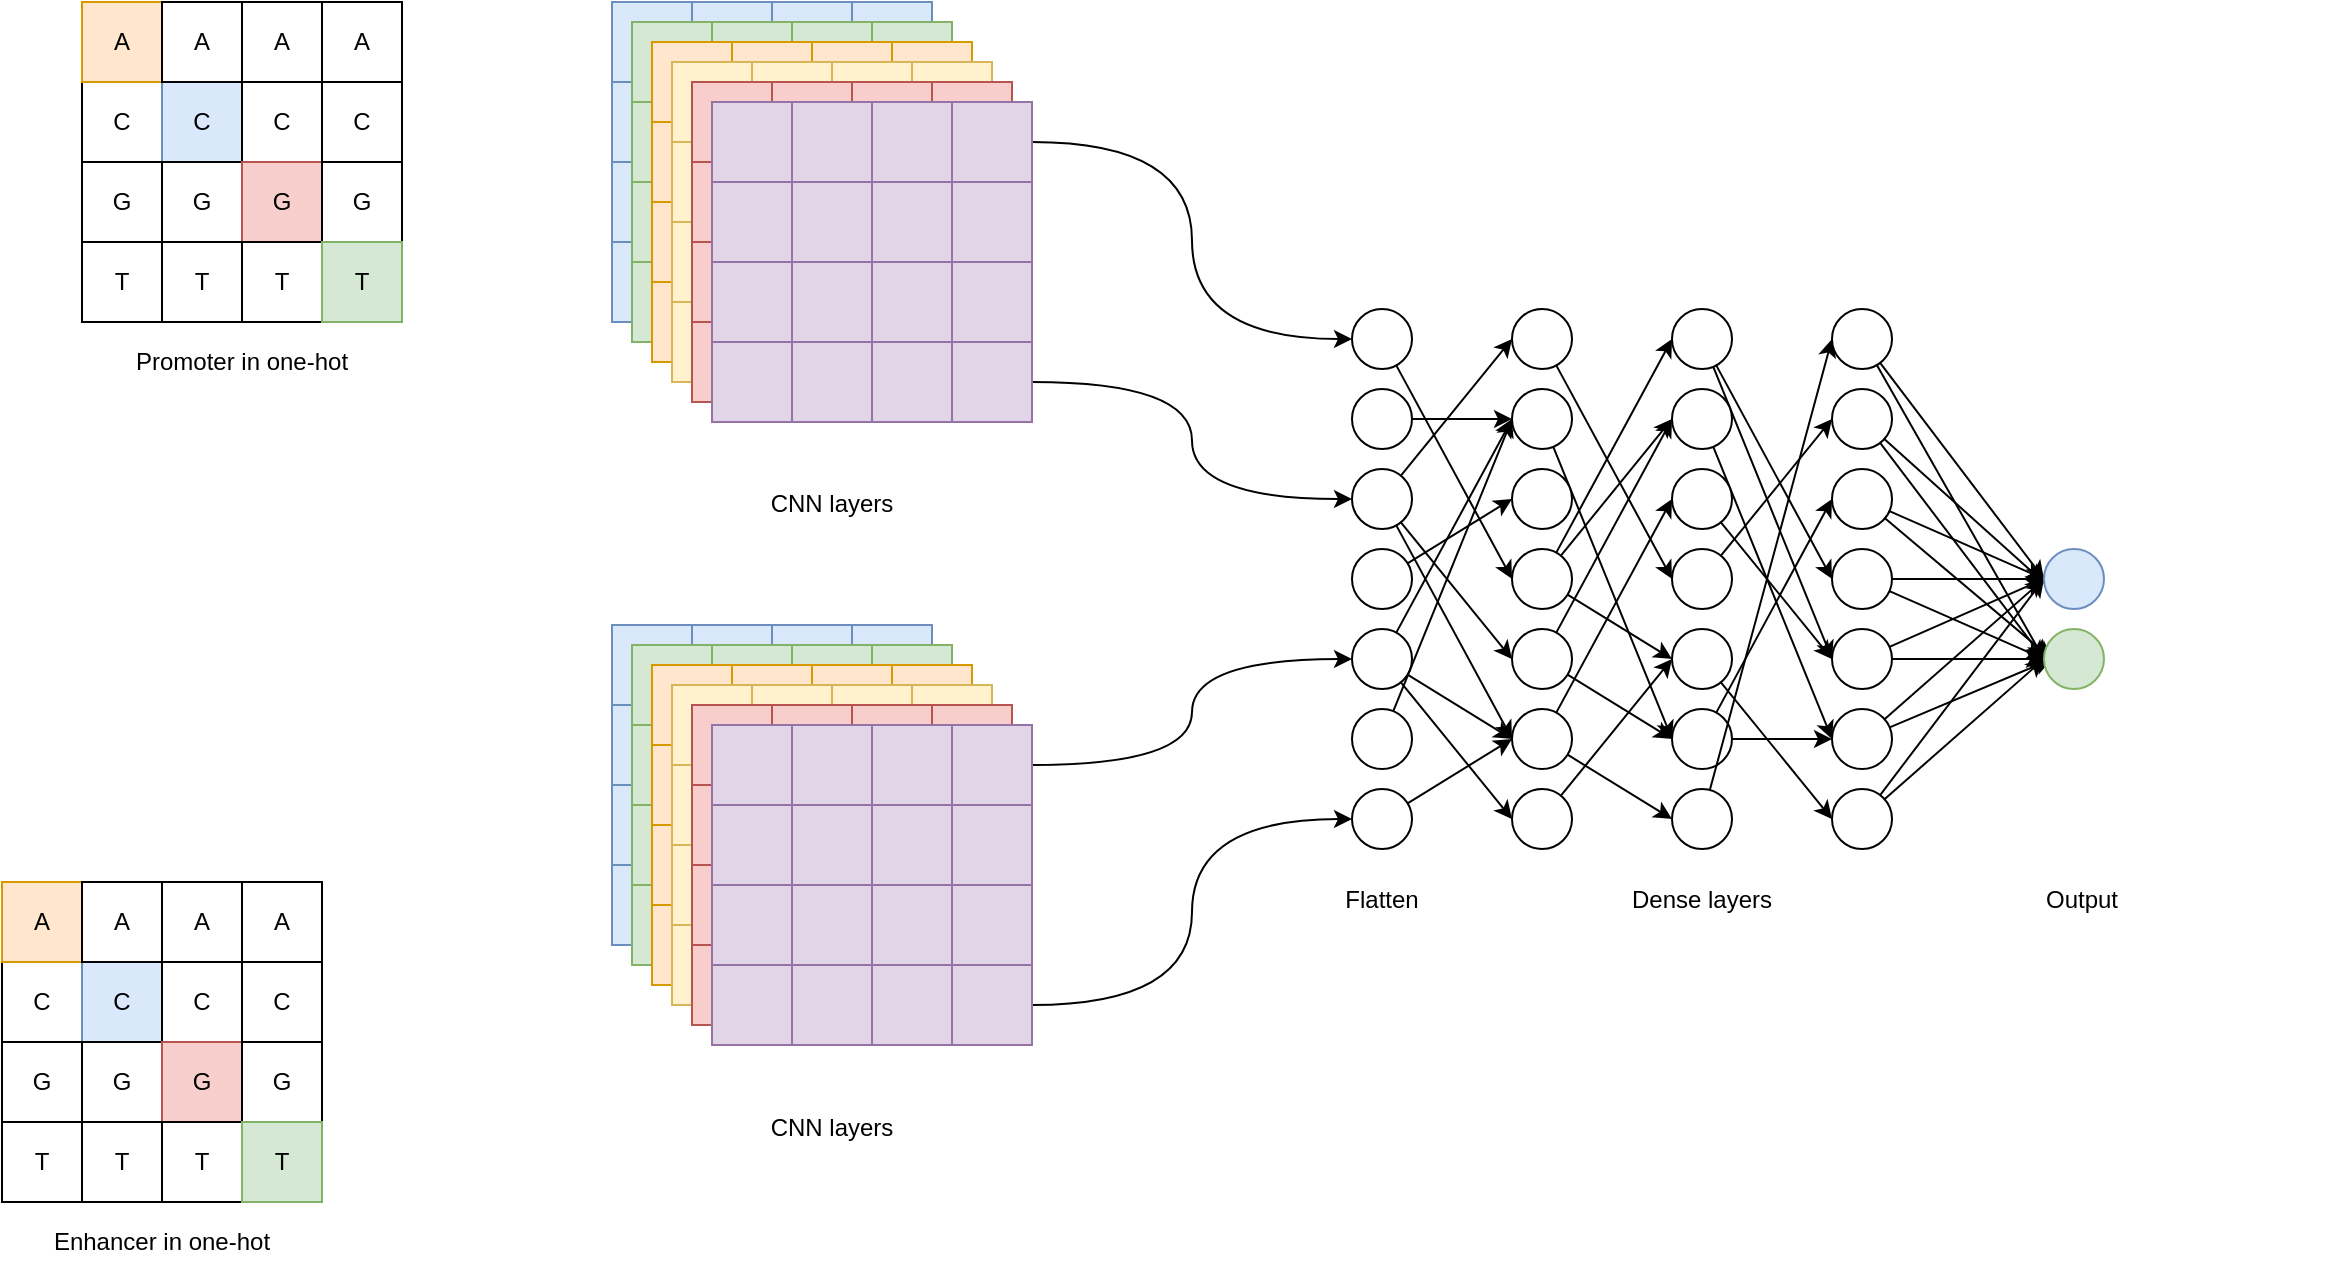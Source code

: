 <mxfile version="14.8.5" type="github">
  <diagram id="KxuiyelQ4g_LW83yEsCo" name="Page-1">
    <mxGraphModel dx="1422" dy="763" grid="1" gridSize="10" guides="1" tooltips="1" connect="1" arrows="1" fold="1" page="1" pageScale="1" pageWidth="4681" pageHeight="3300" math="0" shadow="0">
      <root>
        <mxCell id="0" />
        <mxCell id="1" parent="0" />
        <mxCell id="44AiBCDxBOzTBdy34bFM-1" value="" style="rounded=0;whiteSpace=wrap;html=1;" parent="1" vertex="1">
          <mxGeometry x="120" y="80" width="40" height="160" as="geometry" />
        </mxCell>
        <mxCell id="44AiBCDxBOzTBdy34bFM-2" value="" style="rounded=0;whiteSpace=wrap;html=1;" parent="1" vertex="1">
          <mxGeometry x="120" y="120" width="40" height="40" as="geometry" />
        </mxCell>
        <mxCell id="44AiBCDxBOzTBdy34bFM-3" value="" style="rounded=0;whiteSpace=wrap;html=1;" parent="1" vertex="1">
          <mxGeometry x="120" y="160" width="40" height="40" as="geometry" />
        </mxCell>
        <mxCell id="44AiBCDxBOzTBdy34bFM-4" value="" style="rounded=0;whiteSpace=wrap;html=1;" parent="1" vertex="1">
          <mxGeometry x="120" y="200" width="40" height="40" as="geometry" />
        </mxCell>
        <mxCell id="44AiBCDxBOzTBdy34bFM-5" value="" style="rounded=0;whiteSpace=wrap;html=1;fillColor=#ffe6cc;strokeColor=#d79b00;" parent="1" vertex="1">
          <mxGeometry x="120" y="80" width="40" height="40" as="geometry" />
        </mxCell>
        <mxCell id="44AiBCDxBOzTBdy34bFM-6" value="&lt;div&gt;A&lt;/div&gt;" style="text;html=1;strokeColor=none;fillColor=none;align=center;verticalAlign=middle;whiteSpace=wrap;rounded=0;" parent="1" vertex="1">
          <mxGeometry x="120" y="90" width="40" height="20" as="geometry" />
        </mxCell>
        <mxCell id="44AiBCDxBOzTBdy34bFM-7" value="C" style="text;html=1;strokeColor=none;fillColor=none;align=center;verticalAlign=middle;whiteSpace=wrap;rounded=0;" parent="1" vertex="1">
          <mxGeometry x="120" y="130" width="40" height="20" as="geometry" />
        </mxCell>
        <mxCell id="44AiBCDxBOzTBdy34bFM-8" value="G" style="text;html=1;strokeColor=none;fillColor=none;align=center;verticalAlign=middle;whiteSpace=wrap;rounded=0;" parent="1" vertex="1">
          <mxGeometry x="120" y="170" width="40" height="20" as="geometry" />
        </mxCell>
        <mxCell id="44AiBCDxBOzTBdy34bFM-9" value="T" style="text;html=1;strokeColor=none;fillColor=none;align=center;verticalAlign=middle;whiteSpace=wrap;rounded=0;" parent="1" vertex="1">
          <mxGeometry x="120" y="210" width="40" height="20" as="geometry" />
        </mxCell>
        <mxCell id="44AiBCDxBOzTBdy34bFM-11" value="" style="rounded=0;whiteSpace=wrap;html=1;" parent="1" vertex="1">
          <mxGeometry x="160" y="80" width="40" height="160" as="geometry" />
        </mxCell>
        <mxCell id="44AiBCDxBOzTBdy34bFM-12" value="" style="rounded=0;whiteSpace=wrap;html=1;fillColor=#dae8fc;strokeColor=#6c8ebf;" parent="1" vertex="1">
          <mxGeometry x="160" y="120" width="40" height="40" as="geometry" />
        </mxCell>
        <mxCell id="44AiBCDxBOzTBdy34bFM-13" value="" style="rounded=0;whiteSpace=wrap;html=1;" parent="1" vertex="1">
          <mxGeometry x="160" y="160" width="40" height="40" as="geometry" />
        </mxCell>
        <mxCell id="44AiBCDxBOzTBdy34bFM-14" value="" style="rounded=0;whiteSpace=wrap;html=1;" parent="1" vertex="1">
          <mxGeometry x="160" y="200" width="40" height="40" as="geometry" />
        </mxCell>
        <mxCell id="44AiBCDxBOzTBdy34bFM-15" value="" style="rounded=0;whiteSpace=wrap;html=1;" parent="1" vertex="1">
          <mxGeometry x="160" y="80" width="40" height="40" as="geometry" />
        </mxCell>
        <mxCell id="44AiBCDxBOzTBdy34bFM-16" value="&lt;div&gt;A&lt;/div&gt;" style="text;html=1;strokeColor=none;fillColor=none;align=center;verticalAlign=middle;whiteSpace=wrap;rounded=0;" parent="1" vertex="1">
          <mxGeometry x="160" y="90" width="40" height="20" as="geometry" />
        </mxCell>
        <mxCell id="44AiBCDxBOzTBdy34bFM-17" value="C" style="text;html=1;strokeColor=none;fillColor=none;align=center;verticalAlign=middle;whiteSpace=wrap;rounded=0;" parent="1" vertex="1">
          <mxGeometry x="160" y="130" width="40" height="20" as="geometry" />
        </mxCell>
        <mxCell id="44AiBCDxBOzTBdy34bFM-18" value="G" style="text;html=1;strokeColor=none;fillColor=none;align=center;verticalAlign=middle;whiteSpace=wrap;rounded=0;" parent="1" vertex="1">
          <mxGeometry x="160" y="170" width="40" height="20" as="geometry" />
        </mxCell>
        <mxCell id="44AiBCDxBOzTBdy34bFM-19" value="T" style="text;html=1;strokeColor=none;fillColor=none;align=center;verticalAlign=middle;whiteSpace=wrap;rounded=0;" parent="1" vertex="1">
          <mxGeometry x="160" y="210" width="40" height="20" as="geometry" />
        </mxCell>
        <mxCell id="44AiBCDxBOzTBdy34bFM-20" value="" style="rounded=0;whiteSpace=wrap;html=1;" parent="1" vertex="1">
          <mxGeometry x="160" y="80" width="40" height="160" as="geometry" />
        </mxCell>
        <mxCell id="44AiBCDxBOzTBdy34bFM-21" value="" style="rounded=0;whiteSpace=wrap;html=1;fillColor=#dae8fc;strokeColor=#6c8ebf;" parent="1" vertex="1">
          <mxGeometry x="160" y="120" width="40" height="40" as="geometry" />
        </mxCell>
        <mxCell id="44AiBCDxBOzTBdy34bFM-22" value="" style="rounded=0;whiteSpace=wrap;html=1;" parent="1" vertex="1">
          <mxGeometry x="160" y="160" width="40" height="40" as="geometry" />
        </mxCell>
        <mxCell id="44AiBCDxBOzTBdy34bFM-23" value="" style="rounded=0;whiteSpace=wrap;html=1;" parent="1" vertex="1">
          <mxGeometry x="160" y="200" width="40" height="40" as="geometry" />
        </mxCell>
        <mxCell id="44AiBCDxBOzTBdy34bFM-24" value="" style="rounded=0;whiteSpace=wrap;html=1;" parent="1" vertex="1">
          <mxGeometry x="160" y="80" width="40" height="40" as="geometry" />
        </mxCell>
        <mxCell id="44AiBCDxBOzTBdy34bFM-25" value="&lt;div&gt;A&lt;/div&gt;" style="text;html=1;strokeColor=none;fillColor=none;align=center;verticalAlign=middle;whiteSpace=wrap;rounded=0;" parent="1" vertex="1">
          <mxGeometry x="160" y="90" width="40" height="20" as="geometry" />
        </mxCell>
        <mxCell id="44AiBCDxBOzTBdy34bFM-26" value="C" style="text;html=1;strokeColor=none;fillColor=none;align=center;verticalAlign=middle;whiteSpace=wrap;rounded=0;" parent="1" vertex="1">
          <mxGeometry x="160" y="130" width="40" height="20" as="geometry" />
        </mxCell>
        <mxCell id="44AiBCDxBOzTBdy34bFM-27" value="G" style="text;html=1;strokeColor=none;fillColor=none;align=center;verticalAlign=middle;whiteSpace=wrap;rounded=0;" parent="1" vertex="1">
          <mxGeometry x="160" y="170" width="40" height="20" as="geometry" />
        </mxCell>
        <mxCell id="44AiBCDxBOzTBdy34bFM-28" value="T" style="text;html=1;strokeColor=none;fillColor=none;align=center;verticalAlign=middle;whiteSpace=wrap;rounded=0;" parent="1" vertex="1">
          <mxGeometry x="160" y="210" width="40" height="20" as="geometry" />
        </mxCell>
        <mxCell id="44AiBCDxBOzTBdy34bFM-29" value="" style="rounded=0;whiteSpace=wrap;html=1;" parent="1" vertex="1">
          <mxGeometry x="200" y="80" width="40" height="160" as="geometry" />
        </mxCell>
        <mxCell id="44AiBCDxBOzTBdy34bFM-30" value="" style="rounded=0;whiteSpace=wrap;html=1;fillColor=#dae8fc;strokeColor=#6c8ebf;" parent="1" vertex="1">
          <mxGeometry x="200" y="120" width="40" height="40" as="geometry" />
        </mxCell>
        <mxCell id="44AiBCDxBOzTBdy34bFM-31" value="" style="rounded=0;whiteSpace=wrap;html=1;" parent="1" vertex="1">
          <mxGeometry x="200" y="160" width="40" height="40" as="geometry" />
        </mxCell>
        <mxCell id="44AiBCDxBOzTBdy34bFM-32" value="" style="rounded=0;whiteSpace=wrap;html=1;" parent="1" vertex="1">
          <mxGeometry x="200" y="200" width="40" height="40" as="geometry" />
        </mxCell>
        <mxCell id="44AiBCDxBOzTBdy34bFM-33" value="" style="rounded=0;whiteSpace=wrap;html=1;" parent="1" vertex="1">
          <mxGeometry x="200" y="80" width="40" height="40" as="geometry" />
        </mxCell>
        <mxCell id="44AiBCDxBOzTBdy34bFM-34" value="&lt;div&gt;A&lt;/div&gt;" style="text;html=1;strokeColor=none;fillColor=none;align=center;verticalAlign=middle;whiteSpace=wrap;rounded=0;" parent="1" vertex="1">
          <mxGeometry x="200" y="90" width="40" height="20" as="geometry" />
        </mxCell>
        <mxCell id="44AiBCDxBOzTBdy34bFM-35" value="C" style="text;html=1;strokeColor=none;fillColor=none;align=center;verticalAlign=middle;whiteSpace=wrap;rounded=0;" parent="1" vertex="1">
          <mxGeometry x="200" y="130" width="40" height="20" as="geometry" />
        </mxCell>
        <mxCell id="44AiBCDxBOzTBdy34bFM-36" value="G" style="text;html=1;strokeColor=none;fillColor=none;align=center;verticalAlign=middle;whiteSpace=wrap;rounded=0;" parent="1" vertex="1">
          <mxGeometry x="200" y="170" width="40" height="20" as="geometry" />
        </mxCell>
        <mxCell id="44AiBCDxBOzTBdy34bFM-37" value="T" style="text;html=1;strokeColor=none;fillColor=none;align=center;verticalAlign=middle;whiteSpace=wrap;rounded=0;" parent="1" vertex="1">
          <mxGeometry x="200" y="210" width="40" height="20" as="geometry" />
        </mxCell>
        <mxCell id="44AiBCDxBOzTBdy34bFM-38" value="" style="rounded=0;whiteSpace=wrap;html=1;" parent="1" vertex="1">
          <mxGeometry x="200" y="80" width="40" height="160" as="geometry" />
        </mxCell>
        <mxCell id="44AiBCDxBOzTBdy34bFM-39" value="" style="rounded=0;whiteSpace=wrap;html=1;" parent="1" vertex="1">
          <mxGeometry x="200" y="120" width="40" height="40" as="geometry" />
        </mxCell>
        <mxCell id="44AiBCDxBOzTBdy34bFM-40" value="" style="rounded=0;whiteSpace=wrap;html=1;fillColor=#f8cecc;strokeColor=#b85450;" parent="1" vertex="1">
          <mxGeometry x="200" y="160" width="40" height="40" as="geometry" />
        </mxCell>
        <mxCell id="44AiBCDxBOzTBdy34bFM-41" value="" style="rounded=0;whiteSpace=wrap;html=1;" parent="1" vertex="1">
          <mxGeometry x="200" y="200" width="40" height="40" as="geometry" />
        </mxCell>
        <mxCell id="44AiBCDxBOzTBdy34bFM-42" value="" style="rounded=0;whiteSpace=wrap;html=1;" parent="1" vertex="1">
          <mxGeometry x="200" y="80" width="40" height="40" as="geometry" />
        </mxCell>
        <mxCell id="44AiBCDxBOzTBdy34bFM-43" value="&lt;div&gt;A&lt;/div&gt;" style="text;html=1;strokeColor=none;fillColor=none;align=center;verticalAlign=middle;whiteSpace=wrap;rounded=0;" parent="1" vertex="1">
          <mxGeometry x="200" y="90" width="40" height="20" as="geometry" />
        </mxCell>
        <mxCell id="44AiBCDxBOzTBdy34bFM-44" value="C" style="text;html=1;strokeColor=none;fillColor=none;align=center;verticalAlign=middle;whiteSpace=wrap;rounded=0;" parent="1" vertex="1">
          <mxGeometry x="200" y="130" width="40" height="20" as="geometry" />
        </mxCell>
        <mxCell id="44AiBCDxBOzTBdy34bFM-45" value="G" style="text;html=1;strokeColor=none;fillColor=none;align=center;verticalAlign=middle;whiteSpace=wrap;rounded=0;" parent="1" vertex="1">
          <mxGeometry x="200" y="170" width="40" height="20" as="geometry" />
        </mxCell>
        <mxCell id="44AiBCDxBOzTBdy34bFM-46" value="T" style="text;html=1;strokeColor=none;fillColor=none;align=center;verticalAlign=middle;whiteSpace=wrap;rounded=0;" parent="1" vertex="1">
          <mxGeometry x="200" y="210" width="40" height="20" as="geometry" />
        </mxCell>
        <mxCell id="44AiBCDxBOzTBdy34bFM-47" value="" style="rounded=0;whiteSpace=wrap;html=1;" parent="1" vertex="1">
          <mxGeometry x="240" y="80" width="40" height="160" as="geometry" />
        </mxCell>
        <mxCell id="44AiBCDxBOzTBdy34bFM-48" value="" style="rounded=0;whiteSpace=wrap;html=1;fillColor=#dae8fc;strokeColor=#6c8ebf;" parent="1" vertex="1">
          <mxGeometry x="240" y="120" width="40" height="40" as="geometry" />
        </mxCell>
        <mxCell id="44AiBCDxBOzTBdy34bFM-49" value="" style="rounded=0;whiteSpace=wrap;html=1;" parent="1" vertex="1">
          <mxGeometry x="240" y="160" width="40" height="40" as="geometry" />
        </mxCell>
        <mxCell id="44AiBCDxBOzTBdy34bFM-50" value="" style="rounded=0;whiteSpace=wrap;html=1;" parent="1" vertex="1">
          <mxGeometry x="240" y="200" width="40" height="40" as="geometry" />
        </mxCell>
        <mxCell id="44AiBCDxBOzTBdy34bFM-51" value="" style="rounded=0;whiteSpace=wrap;html=1;" parent="1" vertex="1">
          <mxGeometry x="240" y="80" width="40" height="40" as="geometry" />
        </mxCell>
        <mxCell id="44AiBCDxBOzTBdy34bFM-52" value="&lt;div&gt;A&lt;/div&gt;" style="text;html=1;strokeColor=none;fillColor=none;align=center;verticalAlign=middle;whiteSpace=wrap;rounded=0;" parent="1" vertex="1">
          <mxGeometry x="240" y="90" width="40" height="20" as="geometry" />
        </mxCell>
        <mxCell id="44AiBCDxBOzTBdy34bFM-53" value="C" style="text;html=1;strokeColor=none;fillColor=none;align=center;verticalAlign=middle;whiteSpace=wrap;rounded=0;" parent="1" vertex="1">
          <mxGeometry x="240" y="130" width="40" height="20" as="geometry" />
        </mxCell>
        <mxCell id="44AiBCDxBOzTBdy34bFM-54" value="G" style="text;html=1;strokeColor=none;fillColor=none;align=center;verticalAlign=middle;whiteSpace=wrap;rounded=0;" parent="1" vertex="1">
          <mxGeometry x="240" y="170" width="40" height="20" as="geometry" />
        </mxCell>
        <mxCell id="44AiBCDxBOzTBdy34bFM-55" value="T" style="text;html=1;strokeColor=none;fillColor=none;align=center;verticalAlign=middle;whiteSpace=wrap;rounded=0;" parent="1" vertex="1">
          <mxGeometry x="240" y="210" width="40" height="20" as="geometry" />
        </mxCell>
        <mxCell id="44AiBCDxBOzTBdy34bFM-56" value="" style="rounded=0;whiteSpace=wrap;html=1;" parent="1" vertex="1">
          <mxGeometry x="240" y="80" width="40" height="160" as="geometry" />
        </mxCell>
        <mxCell id="44AiBCDxBOzTBdy34bFM-57" value="" style="rounded=0;whiteSpace=wrap;html=1;" parent="1" vertex="1">
          <mxGeometry x="240" y="120" width="40" height="40" as="geometry" />
        </mxCell>
        <mxCell id="44AiBCDxBOzTBdy34bFM-58" value="" style="rounded=0;whiteSpace=wrap;html=1;" parent="1" vertex="1">
          <mxGeometry x="240" y="160" width="40" height="40" as="geometry" />
        </mxCell>
        <mxCell id="44AiBCDxBOzTBdy34bFM-59" value="" style="rounded=0;whiteSpace=wrap;html=1;fillColor=#d5e8d4;strokeColor=#82b366;" parent="1" vertex="1">
          <mxGeometry x="240" y="200" width="40" height="40" as="geometry" />
        </mxCell>
        <mxCell id="44AiBCDxBOzTBdy34bFM-60" value="" style="rounded=0;whiteSpace=wrap;html=1;" parent="1" vertex="1">
          <mxGeometry x="240" y="80" width="40" height="40" as="geometry" />
        </mxCell>
        <mxCell id="44AiBCDxBOzTBdy34bFM-61" value="&lt;div&gt;A&lt;/div&gt;" style="text;html=1;strokeColor=none;fillColor=none;align=center;verticalAlign=middle;whiteSpace=wrap;rounded=0;" parent="1" vertex="1">
          <mxGeometry x="240" y="90" width="40" height="20" as="geometry" />
        </mxCell>
        <mxCell id="44AiBCDxBOzTBdy34bFM-62" value="C" style="text;html=1;align=center;verticalAlign=middle;whiteSpace=wrap;rounded=0;" parent="1" vertex="1">
          <mxGeometry x="240" y="130" width="40" height="20" as="geometry" />
        </mxCell>
        <mxCell id="44AiBCDxBOzTBdy34bFM-63" value="G" style="text;html=1;strokeColor=none;fillColor=none;align=center;verticalAlign=middle;whiteSpace=wrap;rounded=0;" parent="1" vertex="1">
          <mxGeometry x="240" y="170" width="40" height="20" as="geometry" />
        </mxCell>
        <mxCell id="44AiBCDxBOzTBdy34bFM-64" value="T" style="text;html=1;strokeColor=none;fillColor=none;align=center;verticalAlign=middle;whiteSpace=wrap;rounded=0;" parent="1" vertex="1">
          <mxGeometry x="240" y="210" width="40" height="20" as="geometry" />
        </mxCell>
        <mxCell id="44AiBCDxBOzTBdy34bFM-65" value="&lt;div&gt;Promoter in one-hot&lt;/div&gt;" style="text;html=1;strokeColor=none;fillColor=none;align=center;verticalAlign=middle;whiteSpace=wrap;rounded=0;" parent="1" vertex="1">
          <mxGeometry x="120" y="250" width="160" height="20" as="geometry" />
        </mxCell>
        <mxCell id="44AiBCDxBOzTBdy34bFM-66" value="" style="rounded=0;whiteSpace=wrap;html=1;" parent="1" vertex="1">
          <mxGeometry x="80" y="520" width="40" height="160" as="geometry" />
        </mxCell>
        <mxCell id="44AiBCDxBOzTBdy34bFM-67" value="" style="rounded=0;whiteSpace=wrap;html=1;" parent="1" vertex="1">
          <mxGeometry x="80" y="560" width="40" height="40" as="geometry" />
        </mxCell>
        <mxCell id="44AiBCDxBOzTBdy34bFM-68" value="" style="rounded=0;whiteSpace=wrap;html=1;" parent="1" vertex="1">
          <mxGeometry x="80" y="600" width="40" height="40" as="geometry" />
        </mxCell>
        <mxCell id="44AiBCDxBOzTBdy34bFM-69" value="" style="rounded=0;whiteSpace=wrap;html=1;" parent="1" vertex="1">
          <mxGeometry x="80" y="640" width="40" height="40" as="geometry" />
        </mxCell>
        <mxCell id="44AiBCDxBOzTBdy34bFM-70" value="" style="rounded=0;whiteSpace=wrap;html=1;fillColor=#ffe6cc;strokeColor=#d79b00;" parent="1" vertex="1">
          <mxGeometry x="80" y="520" width="40" height="40" as="geometry" />
        </mxCell>
        <mxCell id="44AiBCDxBOzTBdy34bFM-71" value="&lt;div&gt;A&lt;/div&gt;" style="text;html=1;strokeColor=none;fillColor=none;align=center;verticalAlign=middle;whiteSpace=wrap;rounded=0;" parent="1" vertex="1">
          <mxGeometry x="80" y="530" width="40" height="20" as="geometry" />
        </mxCell>
        <mxCell id="44AiBCDxBOzTBdy34bFM-72" value="C" style="text;html=1;strokeColor=none;fillColor=none;align=center;verticalAlign=middle;whiteSpace=wrap;rounded=0;" parent="1" vertex="1">
          <mxGeometry x="80" y="570" width="40" height="20" as="geometry" />
        </mxCell>
        <mxCell id="44AiBCDxBOzTBdy34bFM-73" value="G" style="text;html=1;strokeColor=none;fillColor=none;align=center;verticalAlign=middle;whiteSpace=wrap;rounded=0;" parent="1" vertex="1">
          <mxGeometry x="80" y="610" width="40" height="20" as="geometry" />
        </mxCell>
        <mxCell id="44AiBCDxBOzTBdy34bFM-74" value="T" style="text;html=1;strokeColor=none;fillColor=none;align=center;verticalAlign=middle;whiteSpace=wrap;rounded=0;" parent="1" vertex="1">
          <mxGeometry x="80" y="650" width="40" height="20" as="geometry" />
        </mxCell>
        <mxCell id="44AiBCDxBOzTBdy34bFM-75" value="" style="rounded=0;whiteSpace=wrap;html=1;" parent="1" vertex="1">
          <mxGeometry x="120" y="520" width="40" height="160" as="geometry" />
        </mxCell>
        <mxCell id="44AiBCDxBOzTBdy34bFM-76" value="" style="rounded=0;whiteSpace=wrap;html=1;fillColor=#dae8fc;strokeColor=#6c8ebf;" parent="1" vertex="1">
          <mxGeometry x="120" y="560" width="40" height="40" as="geometry" />
        </mxCell>
        <mxCell id="44AiBCDxBOzTBdy34bFM-77" value="" style="rounded=0;whiteSpace=wrap;html=1;" parent="1" vertex="1">
          <mxGeometry x="120" y="600" width="40" height="40" as="geometry" />
        </mxCell>
        <mxCell id="44AiBCDxBOzTBdy34bFM-78" value="" style="rounded=0;whiteSpace=wrap;html=1;" parent="1" vertex="1">
          <mxGeometry x="120" y="640" width="40" height="40" as="geometry" />
        </mxCell>
        <mxCell id="44AiBCDxBOzTBdy34bFM-79" value="" style="rounded=0;whiteSpace=wrap;html=1;" parent="1" vertex="1">
          <mxGeometry x="120" y="520" width="40" height="40" as="geometry" />
        </mxCell>
        <mxCell id="44AiBCDxBOzTBdy34bFM-80" value="&lt;div&gt;A&lt;/div&gt;" style="text;html=1;strokeColor=none;fillColor=none;align=center;verticalAlign=middle;whiteSpace=wrap;rounded=0;" parent="1" vertex="1">
          <mxGeometry x="120" y="530" width="40" height="20" as="geometry" />
        </mxCell>
        <mxCell id="44AiBCDxBOzTBdy34bFM-81" value="C" style="text;html=1;strokeColor=none;fillColor=none;align=center;verticalAlign=middle;whiteSpace=wrap;rounded=0;" parent="1" vertex="1">
          <mxGeometry x="120" y="570" width="40" height="20" as="geometry" />
        </mxCell>
        <mxCell id="44AiBCDxBOzTBdy34bFM-82" value="G" style="text;html=1;strokeColor=none;fillColor=none;align=center;verticalAlign=middle;whiteSpace=wrap;rounded=0;" parent="1" vertex="1">
          <mxGeometry x="120" y="610" width="40" height="20" as="geometry" />
        </mxCell>
        <mxCell id="44AiBCDxBOzTBdy34bFM-83" value="T" style="text;html=1;strokeColor=none;fillColor=none;align=center;verticalAlign=middle;whiteSpace=wrap;rounded=0;" parent="1" vertex="1">
          <mxGeometry x="120" y="650" width="40" height="20" as="geometry" />
        </mxCell>
        <mxCell id="44AiBCDxBOzTBdy34bFM-84" value="" style="rounded=0;whiteSpace=wrap;html=1;" parent="1" vertex="1">
          <mxGeometry x="120" y="520" width="40" height="160" as="geometry" />
        </mxCell>
        <mxCell id="44AiBCDxBOzTBdy34bFM-85" value="" style="rounded=0;whiteSpace=wrap;html=1;fillColor=#dae8fc;strokeColor=#6c8ebf;" parent="1" vertex="1">
          <mxGeometry x="120" y="560" width="40" height="40" as="geometry" />
        </mxCell>
        <mxCell id="44AiBCDxBOzTBdy34bFM-86" value="" style="rounded=0;whiteSpace=wrap;html=1;" parent="1" vertex="1">
          <mxGeometry x="120" y="600" width="40" height="40" as="geometry" />
        </mxCell>
        <mxCell id="44AiBCDxBOzTBdy34bFM-87" value="" style="rounded=0;whiteSpace=wrap;html=1;" parent="1" vertex="1">
          <mxGeometry x="120" y="640" width="40" height="40" as="geometry" />
        </mxCell>
        <mxCell id="44AiBCDxBOzTBdy34bFM-88" value="" style="rounded=0;whiteSpace=wrap;html=1;" parent="1" vertex="1">
          <mxGeometry x="120" y="520" width="40" height="40" as="geometry" />
        </mxCell>
        <mxCell id="44AiBCDxBOzTBdy34bFM-89" value="&lt;div&gt;A&lt;/div&gt;" style="text;html=1;strokeColor=none;fillColor=none;align=center;verticalAlign=middle;whiteSpace=wrap;rounded=0;" parent="1" vertex="1">
          <mxGeometry x="120" y="530" width="40" height="20" as="geometry" />
        </mxCell>
        <mxCell id="44AiBCDxBOzTBdy34bFM-90" value="C" style="text;html=1;strokeColor=none;fillColor=none;align=center;verticalAlign=middle;whiteSpace=wrap;rounded=0;" parent="1" vertex="1">
          <mxGeometry x="120" y="570" width="40" height="20" as="geometry" />
        </mxCell>
        <mxCell id="44AiBCDxBOzTBdy34bFM-91" value="G" style="text;html=1;strokeColor=none;fillColor=none;align=center;verticalAlign=middle;whiteSpace=wrap;rounded=0;" parent="1" vertex="1">
          <mxGeometry x="120" y="610" width="40" height="20" as="geometry" />
        </mxCell>
        <mxCell id="44AiBCDxBOzTBdy34bFM-92" value="T" style="text;html=1;strokeColor=none;fillColor=none;align=center;verticalAlign=middle;whiteSpace=wrap;rounded=0;" parent="1" vertex="1">
          <mxGeometry x="120" y="650" width="40" height="20" as="geometry" />
        </mxCell>
        <mxCell id="44AiBCDxBOzTBdy34bFM-93" value="" style="rounded=0;whiteSpace=wrap;html=1;" parent="1" vertex="1">
          <mxGeometry x="160" y="520" width="40" height="160" as="geometry" />
        </mxCell>
        <mxCell id="44AiBCDxBOzTBdy34bFM-94" value="" style="rounded=0;whiteSpace=wrap;html=1;fillColor=#dae8fc;strokeColor=#6c8ebf;" parent="1" vertex="1">
          <mxGeometry x="160" y="560" width="40" height="40" as="geometry" />
        </mxCell>
        <mxCell id="44AiBCDxBOzTBdy34bFM-95" value="" style="rounded=0;whiteSpace=wrap;html=1;" parent="1" vertex="1">
          <mxGeometry x="160" y="600" width="40" height="40" as="geometry" />
        </mxCell>
        <mxCell id="44AiBCDxBOzTBdy34bFM-96" value="" style="rounded=0;whiteSpace=wrap;html=1;" parent="1" vertex="1">
          <mxGeometry x="160" y="640" width="40" height="40" as="geometry" />
        </mxCell>
        <mxCell id="44AiBCDxBOzTBdy34bFM-97" value="" style="rounded=0;whiteSpace=wrap;html=1;" parent="1" vertex="1">
          <mxGeometry x="160" y="520" width="40" height="40" as="geometry" />
        </mxCell>
        <mxCell id="44AiBCDxBOzTBdy34bFM-98" value="&lt;div&gt;A&lt;/div&gt;" style="text;html=1;strokeColor=none;fillColor=none;align=center;verticalAlign=middle;whiteSpace=wrap;rounded=0;" parent="1" vertex="1">
          <mxGeometry x="160" y="530" width="40" height="20" as="geometry" />
        </mxCell>
        <mxCell id="44AiBCDxBOzTBdy34bFM-99" value="C" style="text;html=1;strokeColor=none;fillColor=none;align=center;verticalAlign=middle;whiteSpace=wrap;rounded=0;" parent="1" vertex="1">
          <mxGeometry x="160" y="570" width="40" height="20" as="geometry" />
        </mxCell>
        <mxCell id="44AiBCDxBOzTBdy34bFM-100" value="G" style="text;html=1;strokeColor=none;fillColor=none;align=center;verticalAlign=middle;whiteSpace=wrap;rounded=0;" parent="1" vertex="1">
          <mxGeometry x="160" y="610" width="40" height="20" as="geometry" />
        </mxCell>
        <mxCell id="44AiBCDxBOzTBdy34bFM-101" value="T" style="text;html=1;strokeColor=none;fillColor=none;align=center;verticalAlign=middle;whiteSpace=wrap;rounded=0;" parent="1" vertex="1">
          <mxGeometry x="160" y="650" width="40" height="20" as="geometry" />
        </mxCell>
        <mxCell id="44AiBCDxBOzTBdy34bFM-102" value="" style="rounded=0;whiteSpace=wrap;html=1;" parent="1" vertex="1">
          <mxGeometry x="160" y="520" width="40" height="160" as="geometry" />
        </mxCell>
        <mxCell id="44AiBCDxBOzTBdy34bFM-103" value="" style="rounded=0;whiteSpace=wrap;html=1;" parent="1" vertex="1">
          <mxGeometry x="160" y="560" width="40" height="40" as="geometry" />
        </mxCell>
        <mxCell id="44AiBCDxBOzTBdy34bFM-104" value="" style="rounded=0;whiteSpace=wrap;html=1;fillColor=#f8cecc;strokeColor=#b85450;" parent="1" vertex="1">
          <mxGeometry x="160" y="600" width="40" height="40" as="geometry" />
        </mxCell>
        <mxCell id="44AiBCDxBOzTBdy34bFM-105" value="" style="rounded=0;whiteSpace=wrap;html=1;" parent="1" vertex="1">
          <mxGeometry x="160" y="640" width="40" height="40" as="geometry" />
        </mxCell>
        <mxCell id="44AiBCDxBOzTBdy34bFM-106" value="" style="rounded=0;whiteSpace=wrap;html=1;" parent="1" vertex="1">
          <mxGeometry x="160" y="520" width="40" height="40" as="geometry" />
        </mxCell>
        <mxCell id="44AiBCDxBOzTBdy34bFM-107" value="&lt;div&gt;A&lt;/div&gt;" style="text;html=1;strokeColor=none;fillColor=none;align=center;verticalAlign=middle;whiteSpace=wrap;rounded=0;" parent="1" vertex="1">
          <mxGeometry x="160" y="530" width="40" height="20" as="geometry" />
        </mxCell>
        <mxCell id="44AiBCDxBOzTBdy34bFM-108" value="C" style="text;html=1;strokeColor=none;fillColor=none;align=center;verticalAlign=middle;whiteSpace=wrap;rounded=0;" parent="1" vertex="1">
          <mxGeometry x="160" y="570" width="40" height="20" as="geometry" />
        </mxCell>
        <mxCell id="44AiBCDxBOzTBdy34bFM-109" value="G" style="text;html=1;strokeColor=none;fillColor=none;align=center;verticalAlign=middle;whiteSpace=wrap;rounded=0;" parent="1" vertex="1">
          <mxGeometry x="160" y="610" width="40" height="20" as="geometry" />
        </mxCell>
        <mxCell id="44AiBCDxBOzTBdy34bFM-110" value="T" style="text;html=1;strokeColor=none;fillColor=none;align=center;verticalAlign=middle;whiteSpace=wrap;rounded=0;" parent="1" vertex="1">
          <mxGeometry x="160" y="650" width="40" height="20" as="geometry" />
        </mxCell>
        <mxCell id="44AiBCDxBOzTBdy34bFM-111" value="" style="rounded=0;whiteSpace=wrap;html=1;" parent="1" vertex="1">
          <mxGeometry x="200" y="520" width="40" height="160" as="geometry" />
        </mxCell>
        <mxCell id="44AiBCDxBOzTBdy34bFM-112" value="" style="rounded=0;whiteSpace=wrap;html=1;fillColor=#dae8fc;strokeColor=#6c8ebf;" parent="1" vertex="1">
          <mxGeometry x="200" y="560" width="40" height="40" as="geometry" />
        </mxCell>
        <mxCell id="44AiBCDxBOzTBdy34bFM-113" value="" style="rounded=0;whiteSpace=wrap;html=1;" parent="1" vertex="1">
          <mxGeometry x="200" y="600" width="40" height="40" as="geometry" />
        </mxCell>
        <mxCell id="44AiBCDxBOzTBdy34bFM-114" value="" style="rounded=0;whiteSpace=wrap;html=1;" parent="1" vertex="1">
          <mxGeometry x="200" y="640" width="40" height="40" as="geometry" />
        </mxCell>
        <mxCell id="44AiBCDxBOzTBdy34bFM-115" value="" style="rounded=0;whiteSpace=wrap;html=1;" parent="1" vertex="1">
          <mxGeometry x="200" y="520" width="40" height="40" as="geometry" />
        </mxCell>
        <mxCell id="44AiBCDxBOzTBdy34bFM-116" value="&lt;div&gt;A&lt;/div&gt;" style="text;html=1;strokeColor=none;fillColor=none;align=center;verticalAlign=middle;whiteSpace=wrap;rounded=0;" parent="1" vertex="1">
          <mxGeometry x="200" y="530" width="40" height="20" as="geometry" />
        </mxCell>
        <mxCell id="44AiBCDxBOzTBdy34bFM-117" value="C" style="text;html=1;strokeColor=none;fillColor=none;align=center;verticalAlign=middle;whiteSpace=wrap;rounded=0;" parent="1" vertex="1">
          <mxGeometry x="200" y="570" width="40" height="20" as="geometry" />
        </mxCell>
        <mxCell id="44AiBCDxBOzTBdy34bFM-118" value="G" style="text;html=1;strokeColor=none;fillColor=none;align=center;verticalAlign=middle;whiteSpace=wrap;rounded=0;" parent="1" vertex="1">
          <mxGeometry x="200" y="610" width="40" height="20" as="geometry" />
        </mxCell>
        <mxCell id="44AiBCDxBOzTBdy34bFM-119" value="T" style="text;html=1;strokeColor=none;fillColor=none;align=center;verticalAlign=middle;whiteSpace=wrap;rounded=0;" parent="1" vertex="1">
          <mxGeometry x="200" y="650" width="40" height="20" as="geometry" />
        </mxCell>
        <mxCell id="44AiBCDxBOzTBdy34bFM-120" value="" style="rounded=0;whiteSpace=wrap;html=1;" parent="1" vertex="1">
          <mxGeometry x="200" y="520" width="40" height="160" as="geometry" />
        </mxCell>
        <mxCell id="44AiBCDxBOzTBdy34bFM-121" value="" style="rounded=0;whiteSpace=wrap;html=1;" parent="1" vertex="1">
          <mxGeometry x="200" y="560" width="40" height="40" as="geometry" />
        </mxCell>
        <mxCell id="44AiBCDxBOzTBdy34bFM-122" value="" style="rounded=0;whiteSpace=wrap;html=1;" parent="1" vertex="1">
          <mxGeometry x="200" y="600" width="40" height="40" as="geometry" />
        </mxCell>
        <mxCell id="44AiBCDxBOzTBdy34bFM-123" value="" style="rounded=0;whiteSpace=wrap;html=1;fillColor=#d5e8d4;strokeColor=#82b366;" parent="1" vertex="1">
          <mxGeometry x="200" y="640" width="40" height="40" as="geometry" />
        </mxCell>
        <mxCell id="44AiBCDxBOzTBdy34bFM-124" value="" style="rounded=0;whiteSpace=wrap;html=1;" parent="1" vertex="1">
          <mxGeometry x="200" y="520" width="40" height="40" as="geometry" />
        </mxCell>
        <mxCell id="44AiBCDxBOzTBdy34bFM-125" value="&lt;div&gt;A&lt;/div&gt;" style="text;html=1;strokeColor=none;fillColor=none;align=center;verticalAlign=middle;whiteSpace=wrap;rounded=0;" parent="1" vertex="1">
          <mxGeometry x="200" y="530" width="40" height="20" as="geometry" />
        </mxCell>
        <mxCell id="44AiBCDxBOzTBdy34bFM-126" value="C" style="text;html=1;align=center;verticalAlign=middle;whiteSpace=wrap;rounded=0;" parent="1" vertex="1">
          <mxGeometry x="200" y="570" width="40" height="20" as="geometry" />
        </mxCell>
        <mxCell id="44AiBCDxBOzTBdy34bFM-127" value="G" style="text;html=1;strokeColor=none;fillColor=none;align=center;verticalAlign=middle;whiteSpace=wrap;rounded=0;" parent="1" vertex="1">
          <mxGeometry x="200" y="610" width="40" height="20" as="geometry" />
        </mxCell>
        <mxCell id="44AiBCDxBOzTBdy34bFM-128" value="T" style="text;html=1;strokeColor=none;fillColor=none;align=center;verticalAlign=middle;whiteSpace=wrap;rounded=0;" parent="1" vertex="1">
          <mxGeometry x="200" y="650" width="40" height="20" as="geometry" />
        </mxCell>
        <mxCell id="44AiBCDxBOzTBdy34bFM-129" value="&lt;div&gt;Enhancer in one-hot&lt;/div&gt;" style="text;html=1;strokeColor=none;fillColor=none;align=center;verticalAlign=middle;whiteSpace=wrap;rounded=0;" parent="1" vertex="1">
          <mxGeometry x="80" y="690" width="160" height="20" as="geometry" />
        </mxCell>
        <mxCell id="DCVeUOY5UcHhxP_ibhvg-1" value="" style="rounded=0;whiteSpace=wrap;html=1;fillColor=#dae8fc;strokeColor=#6c8ebf;" vertex="1" parent="1">
          <mxGeometry x="385" y="80" width="40" height="40" as="geometry" />
        </mxCell>
        <mxCell id="DCVeUOY5UcHhxP_ibhvg-2" value="" style="rounded=0;whiteSpace=wrap;html=1;fillColor=#dae8fc;strokeColor=#6c8ebf;" vertex="1" parent="1">
          <mxGeometry x="425" y="80" width="40" height="40" as="geometry" />
        </mxCell>
        <mxCell id="DCVeUOY5UcHhxP_ibhvg-3" value="" style="rounded=0;whiteSpace=wrap;html=1;fillColor=#dae8fc;strokeColor=#6c8ebf;" vertex="1" parent="1">
          <mxGeometry x="465" y="80" width="40" height="40" as="geometry" />
        </mxCell>
        <mxCell id="DCVeUOY5UcHhxP_ibhvg-4" value="" style="rounded=0;whiteSpace=wrap;html=1;fillColor=#dae8fc;strokeColor=#6c8ebf;" vertex="1" parent="1">
          <mxGeometry x="505" y="80" width="40" height="40" as="geometry" />
        </mxCell>
        <mxCell id="DCVeUOY5UcHhxP_ibhvg-5" value="" style="rounded=0;whiteSpace=wrap;html=1;fillColor=#dae8fc;strokeColor=#6c8ebf;" vertex="1" parent="1">
          <mxGeometry x="385" y="120" width="40" height="40" as="geometry" />
        </mxCell>
        <mxCell id="DCVeUOY5UcHhxP_ibhvg-6" value="" style="rounded=0;whiteSpace=wrap;html=1;fillColor=#dae8fc;strokeColor=#6c8ebf;" vertex="1" parent="1">
          <mxGeometry x="425" y="120" width="40" height="40" as="geometry" />
        </mxCell>
        <mxCell id="DCVeUOY5UcHhxP_ibhvg-7" value="" style="rounded=0;whiteSpace=wrap;html=1;fillColor=#dae8fc;strokeColor=#6c8ebf;" vertex="1" parent="1">
          <mxGeometry x="465" y="120" width="40" height="40" as="geometry" />
        </mxCell>
        <mxCell id="DCVeUOY5UcHhxP_ibhvg-8" value="" style="rounded=0;whiteSpace=wrap;html=1;fillColor=#dae8fc;strokeColor=#6c8ebf;" vertex="1" parent="1">
          <mxGeometry x="505" y="120" width="40" height="40" as="geometry" />
        </mxCell>
        <mxCell id="DCVeUOY5UcHhxP_ibhvg-9" value="" style="rounded=0;whiteSpace=wrap;html=1;fillColor=#dae8fc;strokeColor=#6c8ebf;" vertex="1" parent="1">
          <mxGeometry x="545" y="120" width="40" height="40" as="geometry" />
        </mxCell>
        <mxCell id="DCVeUOY5UcHhxP_ibhvg-10" value="" style="rounded=0;whiteSpace=wrap;html=1;fillColor=#dae8fc;strokeColor=#6c8ebf;" vertex="1" parent="1">
          <mxGeometry x="385" y="160" width="40" height="40" as="geometry" />
        </mxCell>
        <mxCell id="DCVeUOY5UcHhxP_ibhvg-11" value="" style="rounded=0;whiteSpace=wrap;html=1;fillColor=#dae8fc;strokeColor=#6c8ebf;" vertex="1" parent="1">
          <mxGeometry x="425" y="160" width="40" height="40" as="geometry" />
        </mxCell>
        <mxCell id="DCVeUOY5UcHhxP_ibhvg-12" value="" style="rounded=0;whiteSpace=wrap;html=1;fillColor=#dae8fc;strokeColor=#6c8ebf;" vertex="1" parent="1">
          <mxGeometry x="465" y="160" width="40" height="40" as="geometry" />
        </mxCell>
        <mxCell id="DCVeUOY5UcHhxP_ibhvg-13" value="" style="rounded=0;whiteSpace=wrap;html=1;fillColor=#dae8fc;strokeColor=#6c8ebf;" vertex="1" parent="1">
          <mxGeometry x="505" y="160" width="40" height="40" as="geometry" />
        </mxCell>
        <mxCell id="DCVeUOY5UcHhxP_ibhvg-14" value="" style="rounded=0;whiteSpace=wrap;html=1;fillColor=#dae8fc;strokeColor=#6c8ebf;" vertex="1" parent="1">
          <mxGeometry x="545" y="160" width="40" height="40" as="geometry" />
        </mxCell>
        <mxCell id="DCVeUOY5UcHhxP_ibhvg-15" value="" style="rounded=0;whiteSpace=wrap;html=1;fillColor=#dae8fc;strokeColor=#6c8ebf;" vertex="1" parent="1">
          <mxGeometry x="385" y="200" width="40" height="40" as="geometry" />
        </mxCell>
        <mxCell id="DCVeUOY5UcHhxP_ibhvg-16" value="" style="rounded=0;whiteSpace=wrap;html=1;fillColor=#dae8fc;strokeColor=#6c8ebf;" vertex="1" parent="1">
          <mxGeometry x="425" y="200" width="40" height="40" as="geometry" />
        </mxCell>
        <mxCell id="DCVeUOY5UcHhxP_ibhvg-17" value="" style="rounded=0;whiteSpace=wrap;html=1;fillColor=#dae8fc;strokeColor=#6c8ebf;" vertex="1" parent="1">
          <mxGeometry x="465" y="200" width="40" height="40" as="geometry" />
        </mxCell>
        <mxCell id="DCVeUOY5UcHhxP_ibhvg-18" value="" style="rounded=0;whiteSpace=wrap;html=1;fillColor=#dae8fc;strokeColor=#6c8ebf;" vertex="1" parent="1">
          <mxGeometry x="505" y="200" width="40" height="40" as="geometry" />
        </mxCell>
        <mxCell id="DCVeUOY5UcHhxP_ibhvg-19" value="" style="rounded=0;whiteSpace=wrap;html=1;fillColor=#dae8fc;strokeColor=#6c8ebf;" vertex="1" parent="1">
          <mxGeometry x="545" y="200" width="40" height="40" as="geometry" />
        </mxCell>
        <mxCell id="DCVeUOY5UcHhxP_ibhvg-20" value="" style="rounded=0;whiteSpace=wrap;html=1;fillColor=#d5e8d4;strokeColor=#82b366;" vertex="1" parent="1">
          <mxGeometry x="395" y="90" width="40" height="40" as="geometry" />
        </mxCell>
        <mxCell id="DCVeUOY5UcHhxP_ibhvg-21" value="" style="rounded=0;whiteSpace=wrap;html=1;fillColor=#d5e8d4;strokeColor=#82b366;" vertex="1" parent="1">
          <mxGeometry x="435" y="90" width="40" height="40" as="geometry" />
        </mxCell>
        <mxCell id="DCVeUOY5UcHhxP_ibhvg-22" value="" style="rounded=0;whiteSpace=wrap;html=1;fillColor=#d5e8d4;strokeColor=#82b366;" vertex="1" parent="1">
          <mxGeometry x="475" y="90" width="40" height="40" as="geometry" />
        </mxCell>
        <mxCell id="DCVeUOY5UcHhxP_ibhvg-23" value="" style="rounded=0;whiteSpace=wrap;html=1;fillColor=#d5e8d4;strokeColor=#82b366;" vertex="1" parent="1">
          <mxGeometry x="515" y="90" width="40" height="40" as="geometry" />
        </mxCell>
        <mxCell id="DCVeUOY5UcHhxP_ibhvg-24" value="" style="rounded=0;whiteSpace=wrap;html=1;fillColor=#d5e8d4;strokeColor=#82b366;" vertex="1" parent="1">
          <mxGeometry x="395" y="130" width="40" height="40" as="geometry" />
        </mxCell>
        <mxCell id="DCVeUOY5UcHhxP_ibhvg-25" value="" style="rounded=0;whiteSpace=wrap;html=1;fillColor=#d5e8d4;strokeColor=#82b366;" vertex="1" parent="1">
          <mxGeometry x="435" y="130" width="40" height="40" as="geometry" />
        </mxCell>
        <mxCell id="DCVeUOY5UcHhxP_ibhvg-26" value="" style="rounded=0;whiteSpace=wrap;html=1;fillColor=#d5e8d4;strokeColor=#82b366;" vertex="1" parent="1">
          <mxGeometry x="475" y="130" width="40" height="40" as="geometry" />
        </mxCell>
        <mxCell id="DCVeUOY5UcHhxP_ibhvg-27" value="" style="rounded=0;whiteSpace=wrap;html=1;fillColor=#d5e8d4;strokeColor=#82b366;" vertex="1" parent="1">
          <mxGeometry x="515" y="130" width="40" height="40" as="geometry" />
        </mxCell>
        <mxCell id="DCVeUOY5UcHhxP_ibhvg-28" value="" style="rounded=0;whiteSpace=wrap;html=1;fillColor=#d5e8d4;strokeColor=#82b366;" vertex="1" parent="1">
          <mxGeometry x="555" y="130" width="40" height="40" as="geometry" />
        </mxCell>
        <mxCell id="DCVeUOY5UcHhxP_ibhvg-29" value="" style="rounded=0;whiteSpace=wrap;html=1;fillColor=#d5e8d4;strokeColor=#82b366;" vertex="1" parent="1">
          <mxGeometry x="395" y="170" width="40" height="40" as="geometry" />
        </mxCell>
        <mxCell id="DCVeUOY5UcHhxP_ibhvg-30" value="" style="rounded=0;whiteSpace=wrap;html=1;fillColor=#d5e8d4;strokeColor=#82b366;" vertex="1" parent="1">
          <mxGeometry x="435" y="170" width="40" height="40" as="geometry" />
        </mxCell>
        <mxCell id="DCVeUOY5UcHhxP_ibhvg-31" value="" style="rounded=0;whiteSpace=wrap;html=1;fillColor=#d5e8d4;strokeColor=#82b366;" vertex="1" parent="1">
          <mxGeometry x="475" y="170" width="40" height="40" as="geometry" />
        </mxCell>
        <mxCell id="DCVeUOY5UcHhxP_ibhvg-32" value="" style="rounded=0;whiteSpace=wrap;html=1;fillColor=#d5e8d4;strokeColor=#82b366;" vertex="1" parent="1">
          <mxGeometry x="515" y="170" width="40" height="40" as="geometry" />
        </mxCell>
        <mxCell id="DCVeUOY5UcHhxP_ibhvg-33" value="" style="rounded=0;whiteSpace=wrap;html=1;fillColor=#d5e8d4;strokeColor=#82b366;" vertex="1" parent="1">
          <mxGeometry x="555" y="170" width="40" height="40" as="geometry" />
        </mxCell>
        <mxCell id="DCVeUOY5UcHhxP_ibhvg-34" value="" style="rounded=0;whiteSpace=wrap;html=1;fillColor=#d5e8d4;strokeColor=#82b366;" vertex="1" parent="1">
          <mxGeometry x="395" y="210" width="40" height="40" as="geometry" />
        </mxCell>
        <mxCell id="DCVeUOY5UcHhxP_ibhvg-35" value="" style="rounded=0;whiteSpace=wrap;html=1;fillColor=#d5e8d4;strokeColor=#82b366;" vertex="1" parent="1">
          <mxGeometry x="435" y="210" width="40" height="40" as="geometry" />
        </mxCell>
        <mxCell id="DCVeUOY5UcHhxP_ibhvg-36" value="" style="rounded=0;whiteSpace=wrap;html=1;fillColor=#d5e8d4;strokeColor=#82b366;" vertex="1" parent="1">
          <mxGeometry x="475" y="210" width="40" height="40" as="geometry" />
        </mxCell>
        <mxCell id="DCVeUOY5UcHhxP_ibhvg-37" value="" style="rounded=0;whiteSpace=wrap;html=1;fillColor=#d5e8d4;strokeColor=#82b366;" vertex="1" parent="1">
          <mxGeometry x="515" y="210" width="40" height="40" as="geometry" />
        </mxCell>
        <mxCell id="DCVeUOY5UcHhxP_ibhvg-38" value="" style="rounded=0;whiteSpace=wrap;html=1;fillColor=#d5e8d4;strokeColor=#82b366;" vertex="1" parent="1">
          <mxGeometry x="555" y="210" width="40" height="40" as="geometry" />
        </mxCell>
        <mxCell id="DCVeUOY5UcHhxP_ibhvg-39" value="" style="rounded=0;whiteSpace=wrap;html=1;fillColor=#ffe6cc;strokeColor=#d79b00;" vertex="1" parent="1">
          <mxGeometry x="405" y="100" width="40" height="40" as="geometry" />
        </mxCell>
        <mxCell id="DCVeUOY5UcHhxP_ibhvg-40" value="" style="rounded=0;whiteSpace=wrap;html=1;fillColor=#ffe6cc;strokeColor=#d79b00;" vertex="1" parent="1">
          <mxGeometry x="445" y="100" width="40" height="40" as="geometry" />
        </mxCell>
        <mxCell id="DCVeUOY5UcHhxP_ibhvg-41" value="" style="rounded=0;whiteSpace=wrap;html=1;fillColor=#ffe6cc;strokeColor=#d79b00;" vertex="1" parent="1">
          <mxGeometry x="485" y="100" width="40" height="40" as="geometry" />
        </mxCell>
        <mxCell id="DCVeUOY5UcHhxP_ibhvg-42" value="" style="rounded=0;whiteSpace=wrap;html=1;fillColor=#ffe6cc;strokeColor=#d79b00;" vertex="1" parent="1">
          <mxGeometry x="525" y="100" width="40" height="40" as="geometry" />
        </mxCell>
        <mxCell id="DCVeUOY5UcHhxP_ibhvg-43" value="" style="rounded=0;whiteSpace=wrap;html=1;fillColor=#ffe6cc;strokeColor=#d79b00;" vertex="1" parent="1">
          <mxGeometry x="405" y="140" width="40" height="40" as="geometry" />
        </mxCell>
        <mxCell id="DCVeUOY5UcHhxP_ibhvg-44" value="" style="rounded=0;whiteSpace=wrap;html=1;fillColor=#ffe6cc;strokeColor=#d79b00;" vertex="1" parent="1">
          <mxGeometry x="445" y="140" width="40" height="40" as="geometry" />
        </mxCell>
        <mxCell id="DCVeUOY5UcHhxP_ibhvg-45" value="" style="rounded=0;whiteSpace=wrap;html=1;fillColor=#ffe6cc;strokeColor=#d79b00;" vertex="1" parent="1">
          <mxGeometry x="485" y="140" width="40" height="40" as="geometry" />
        </mxCell>
        <mxCell id="DCVeUOY5UcHhxP_ibhvg-46" value="" style="rounded=0;whiteSpace=wrap;html=1;fillColor=#ffe6cc;strokeColor=#d79b00;" vertex="1" parent="1">
          <mxGeometry x="525" y="140" width="40" height="40" as="geometry" />
        </mxCell>
        <mxCell id="DCVeUOY5UcHhxP_ibhvg-47" value="" style="rounded=0;whiteSpace=wrap;html=1;fillColor=#ffe6cc;strokeColor=#d79b00;" vertex="1" parent="1">
          <mxGeometry x="405" y="180" width="40" height="40" as="geometry" />
        </mxCell>
        <mxCell id="DCVeUOY5UcHhxP_ibhvg-48" value="" style="rounded=0;whiteSpace=wrap;html=1;fillColor=#ffe6cc;strokeColor=#d79b00;" vertex="1" parent="1">
          <mxGeometry x="445" y="180" width="40" height="40" as="geometry" />
        </mxCell>
        <mxCell id="DCVeUOY5UcHhxP_ibhvg-49" value="" style="rounded=0;whiteSpace=wrap;html=1;fillColor=#ffe6cc;strokeColor=#d79b00;" vertex="1" parent="1">
          <mxGeometry x="485" y="180" width="40" height="40" as="geometry" />
        </mxCell>
        <mxCell id="DCVeUOY5UcHhxP_ibhvg-50" value="" style="rounded=0;whiteSpace=wrap;html=1;fillColor=#ffe6cc;strokeColor=#d79b00;" vertex="1" parent="1">
          <mxGeometry x="525" y="180" width="40" height="40" as="geometry" />
        </mxCell>
        <mxCell id="DCVeUOY5UcHhxP_ibhvg-51" value="" style="rounded=0;whiteSpace=wrap;html=1;fillColor=#ffe6cc;strokeColor=#d79b00;" vertex="1" parent="1">
          <mxGeometry x="405" y="220" width="40" height="40" as="geometry" />
        </mxCell>
        <mxCell id="DCVeUOY5UcHhxP_ibhvg-52" value="" style="rounded=0;whiteSpace=wrap;html=1;fillColor=#ffe6cc;strokeColor=#d79b00;" vertex="1" parent="1">
          <mxGeometry x="445" y="220" width="40" height="40" as="geometry" />
        </mxCell>
        <mxCell id="DCVeUOY5UcHhxP_ibhvg-53" value="" style="rounded=0;whiteSpace=wrap;html=1;fillColor=#ffe6cc;strokeColor=#d79b00;" vertex="1" parent="1">
          <mxGeometry x="485" y="220" width="40" height="40" as="geometry" />
        </mxCell>
        <mxCell id="DCVeUOY5UcHhxP_ibhvg-54" value="" style="rounded=0;whiteSpace=wrap;html=1;fillColor=#ffe6cc;strokeColor=#d79b00;" vertex="1" parent="1">
          <mxGeometry x="525" y="220" width="40" height="40" as="geometry" />
        </mxCell>
        <mxCell id="DCVeUOY5UcHhxP_ibhvg-55" value="" style="rounded=0;whiteSpace=wrap;html=1;fillColor=#fff2cc;strokeColor=#d6b656;" vertex="1" parent="1">
          <mxGeometry x="415" y="110" width="40" height="40" as="geometry" />
        </mxCell>
        <mxCell id="DCVeUOY5UcHhxP_ibhvg-56" value="" style="rounded=0;whiteSpace=wrap;html=1;fillColor=#fff2cc;strokeColor=#d6b656;" vertex="1" parent="1">
          <mxGeometry x="455" y="110" width="40" height="40" as="geometry" />
        </mxCell>
        <mxCell id="DCVeUOY5UcHhxP_ibhvg-57" value="" style="rounded=0;whiteSpace=wrap;html=1;fillColor=#fff2cc;strokeColor=#d6b656;" vertex="1" parent="1">
          <mxGeometry x="495" y="110" width="40" height="40" as="geometry" />
        </mxCell>
        <mxCell id="DCVeUOY5UcHhxP_ibhvg-58" value="" style="rounded=0;whiteSpace=wrap;html=1;fillColor=#fff2cc;strokeColor=#d6b656;" vertex="1" parent="1">
          <mxGeometry x="535" y="110" width="40" height="40" as="geometry" />
        </mxCell>
        <mxCell id="DCVeUOY5UcHhxP_ibhvg-59" value="" style="rounded=0;whiteSpace=wrap;html=1;fillColor=#fff2cc;strokeColor=#d6b656;" vertex="1" parent="1">
          <mxGeometry x="415" y="150" width="40" height="40" as="geometry" />
        </mxCell>
        <mxCell id="DCVeUOY5UcHhxP_ibhvg-60" value="" style="rounded=0;whiteSpace=wrap;html=1;fillColor=#fff2cc;strokeColor=#d6b656;" vertex="1" parent="1">
          <mxGeometry x="455" y="150" width="40" height="40" as="geometry" />
        </mxCell>
        <mxCell id="DCVeUOY5UcHhxP_ibhvg-61" value="" style="rounded=0;whiteSpace=wrap;html=1;fillColor=#fff2cc;strokeColor=#d6b656;" vertex="1" parent="1">
          <mxGeometry x="495" y="150" width="40" height="40" as="geometry" />
        </mxCell>
        <mxCell id="DCVeUOY5UcHhxP_ibhvg-62" value="" style="rounded=0;whiteSpace=wrap;html=1;fillColor=#fff2cc;strokeColor=#d6b656;" vertex="1" parent="1">
          <mxGeometry x="535" y="150" width="40" height="40" as="geometry" />
        </mxCell>
        <mxCell id="DCVeUOY5UcHhxP_ibhvg-63" value="" style="rounded=0;whiteSpace=wrap;html=1;fillColor=#fff2cc;strokeColor=#d6b656;" vertex="1" parent="1">
          <mxGeometry x="415" y="190" width="40" height="40" as="geometry" />
        </mxCell>
        <mxCell id="DCVeUOY5UcHhxP_ibhvg-64" value="" style="rounded=0;whiteSpace=wrap;html=1;fillColor=#fff2cc;strokeColor=#d6b656;" vertex="1" parent="1">
          <mxGeometry x="455" y="190" width="40" height="40" as="geometry" />
        </mxCell>
        <mxCell id="DCVeUOY5UcHhxP_ibhvg-65" value="" style="rounded=0;whiteSpace=wrap;html=1;fillColor=#fff2cc;strokeColor=#d6b656;" vertex="1" parent="1">
          <mxGeometry x="495" y="190" width="40" height="40" as="geometry" />
        </mxCell>
        <mxCell id="DCVeUOY5UcHhxP_ibhvg-66" value="" style="rounded=0;whiteSpace=wrap;html=1;fillColor=#fff2cc;strokeColor=#d6b656;" vertex="1" parent="1">
          <mxGeometry x="535" y="190" width="40" height="40" as="geometry" />
        </mxCell>
        <mxCell id="DCVeUOY5UcHhxP_ibhvg-67" value="" style="rounded=0;whiteSpace=wrap;html=1;fillColor=#fff2cc;strokeColor=#d6b656;" vertex="1" parent="1">
          <mxGeometry x="415" y="230" width="40" height="40" as="geometry" />
        </mxCell>
        <mxCell id="DCVeUOY5UcHhxP_ibhvg-68" value="" style="rounded=0;whiteSpace=wrap;html=1;fillColor=#fff2cc;strokeColor=#d6b656;" vertex="1" parent="1">
          <mxGeometry x="455" y="230" width="40" height="40" as="geometry" />
        </mxCell>
        <mxCell id="DCVeUOY5UcHhxP_ibhvg-69" value="" style="rounded=0;whiteSpace=wrap;html=1;fillColor=#fff2cc;strokeColor=#d6b656;" vertex="1" parent="1">
          <mxGeometry x="495" y="230" width="40" height="40" as="geometry" />
        </mxCell>
        <mxCell id="DCVeUOY5UcHhxP_ibhvg-70" value="" style="rounded=0;whiteSpace=wrap;html=1;fillColor=#fff2cc;strokeColor=#d6b656;" vertex="1" parent="1">
          <mxGeometry x="535" y="230" width="40" height="40" as="geometry" />
        </mxCell>
        <mxCell id="DCVeUOY5UcHhxP_ibhvg-71" value="" style="rounded=0;whiteSpace=wrap;html=1;fillColor=#f8cecc;strokeColor=#b85450;" vertex="1" parent="1">
          <mxGeometry x="425" y="120" width="40" height="40" as="geometry" />
        </mxCell>
        <mxCell id="DCVeUOY5UcHhxP_ibhvg-72" value="" style="rounded=0;whiteSpace=wrap;html=1;fillColor=#f8cecc;strokeColor=#b85450;" vertex="1" parent="1">
          <mxGeometry x="465" y="120" width="40" height="40" as="geometry" />
        </mxCell>
        <mxCell id="DCVeUOY5UcHhxP_ibhvg-73" value="" style="rounded=0;whiteSpace=wrap;html=1;fillColor=#f8cecc;strokeColor=#b85450;" vertex="1" parent="1">
          <mxGeometry x="505" y="120" width="40" height="40" as="geometry" />
        </mxCell>
        <mxCell id="DCVeUOY5UcHhxP_ibhvg-74" value="" style="rounded=0;whiteSpace=wrap;html=1;fillColor=#f8cecc;strokeColor=#b85450;" vertex="1" parent="1">
          <mxGeometry x="545" y="120" width="40" height="40" as="geometry" />
        </mxCell>
        <mxCell id="DCVeUOY5UcHhxP_ibhvg-75" value="" style="rounded=0;whiteSpace=wrap;html=1;fillColor=#f8cecc;strokeColor=#b85450;" vertex="1" parent="1">
          <mxGeometry x="425" y="160" width="40" height="40" as="geometry" />
        </mxCell>
        <mxCell id="DCVeUOY5UcHhxP_ibhvg-76" value="" style="rounded=0;whiteSpace=wrap;html=1;fillColor=#f8cecc;strokeColor=#b85450;" vertex="1" parent="1">
          <mxGeometry x="465" y="160" width="40" height="40" as="geometry" />
        </mxCell>
        <mxCell id="DCVeUOY5UcHhxP_ibhvg-77" value="" style="rounded=0;whiteSpace=wrap;html=1;fillColor=#f8cecc;strokeColor=#b85450;" vertex="1" parent="1">
          <mxGeometry x="505" y="160" width="40" height="40" as="geometry" />
        </mxCell>
        <mxCell id="DCVeUOY5UcHhxP_ibhvg-78" value="" style="rounded=0;whiteSpace=wrap;html=1;fillColor=#f8cecc;strokeColor=#b85450;" vertex="1" parent="1">
          <mxGeometry x="545" y="160" width="40" height="40" as="geometry" />
        </mxCell>
        <mxCell id="DCVeUOY5UcHhxP_ibhvg-79" value="" style="rounded=0;whiteSpace=wrap;html=1;fillColor=#f8cecc;strokeColor=#b85450;" vertex="1" parent="1">
          <mxGeometry x="425" y="200" width="40" height="40" as="geometry" />
        </mxCell>
        <mxCell id="DCVeUOY5UcHhxP_ibhvg-80" value="" style="rounded=0;whiteSpace=wrap;html=1;fillColor=#f8cecc;strokeColor=#b85450;" vertex="1" parent="1">
          <mxGeometry x="465" y="200" width="40" height="40" as="geometry" />
        </mxCell>
        <mxCell id="DCVeUOY5UcHhxP_ibhvg-81" value="" style="rounded=0;whiteSpace=wrap;html=1;fillColor=#f8cecc;strokeColor=#b85450;" vertex="1" parent="1">
          <mxGeometry x="505" y="200" width="40" height="40" as="geometry" />
        </mxCell>
        <mxCell id="DCVeUOY5UcHhxP_ibhvg-82" value="" style="rounded=0;whiteSpace=wrap;html=1;fillColor=#f8cecc;strokeColor=#b85450;" vertex="1" parent="1">
          <mxGeometry x="545" y="200" width="40" height="40" as="geometry" />
        </mxCell>
        <mxCell id="DCVeUOY5UcHhxP_ibhvg-83" value="" style="rounded=0;whiteSpace=wrap;html=1;fillColor=#f8cecc;strokeColor=#b85450;" vertex="1" parent="1">
          <mxGeometry x="425" y="240" width="40" height="40" as="geometry" />
        </mxCell>
        <mxCell id="DCVeUOY5UcHhxP_ibhvg-84" value="" style="rounded=0;whiteSpace=wrap;html=1;fillColor=#f8cecc;strokeColor=#b85450;" vertex="1" parent="1">
          <mxGeometry x="465" y="240" width="40" height="40" as="geometry" />
        </mxCell>
        <mxCell id="DCVeUOY5UcHhxP_ibhvg-85" value="" style="rounded=0;whiteSpace=wrap;html=1;fillColor=#f8cecc;strokeColor=#b85450;" vertex="1" parent="1">
          <mxGeometry x="505" y="240" width="40" height="40" as="geometry" />
        </mxCell>
        <mxCell id="DCVeUOY5UcHhxP_ibhvg-86" value="" style="rounded=0;whiteSpace=wrap;html=1;fillColor=#f8cecc;strokeColor=#b85450;" vertex="1" parent="1">
          <mxGeometry x="545" y="240" width="40" height="40" as="geometry" />
        </mxCell>
        <mxCell id="DCVeUOY5UcHhxP_ibhvg-87" value="" style="rounded=0;whiteSpace=wrap;html=1;fillColor=#e1d5e7;strokeColor=#9673a6;" vertex="1" parent="1">
          <mxGeometry x="435" y="130" width="40" height="40" as="geometry" />
        </mxCell>
        <mxCell id="DCVeUOY5UcHhxP_ibhvg-88" value="" style="rounded=0;whiteSpace=wrap;html=1;fillColor=#e1d5e7;strokeColor=#9673a6;" vertex="1" parent="1">
          <mxGeometry x="475" y="130" width="40" height="40" as="geometry" />
        </mxCell>
        <mxCell id="DCVeUOY5UcHhxP_ibhvg-89" value="" style="rounded=0;whiteSpace=wrap;html=1;fillColor=#e1d5e7;strokeColor=#9673a6;" vertex="1" parent="1">
          <mxGeometry x="515" y="130" width="40" height="40" as="geometry" />
        </mxCell>
        <mxCell id="DCVeUOY5UcHhxP_ibhvg-90" style="edgeStyle=orthogonalEdgeStyle;curved=1;rounded=0;orthogonalLoop=1;jettySize=auto;html=1;entryX=0;entryY=0.5;entryDx=0;entryDy=0;" edge="1" parent="1" source="DCVeUOY5UcHhxP_ibhvg-91" target="DCVeUOY5UcHhxP_ibhvg-212">
          <mxGeometry relative="1" as="geometry" />
        </mxCell>
        <mxCell id="DCVeUOY5UcHhxP_ibhvg-91" value="" style="rounded=0;whiteSpace=wrap;html=1;fillColor=#e1d5e7;strokeColor=#9673a6;" vertex="1" parent="1">
          <mxGeometry x="555" y="130" width="40" height="40" as="geometry" />
        </mxCell>
        <mxCell id="DCVeUOY5UcHhxP_ibhvg-92" value="" style="rounded=0;whiteSpace=wrap;html=1;fillColor=#e1d5e7;strokeColor=#9673a6;" vertex="1" parent="1">
          <mxGeometry x="435" y="170" width="40" height="40" as="geometry" />
        </mxCell>
        <mxCell id="DCVeUOY5UcHhxP_ibhvg-93" value="" style="rounded=0;whiteSpace=wrap;html=1;fillColor=#e1d5e7;strokeColor=#9673a6;" vertex="1" parent="1">
          <mxGeometry x="475" y="170" width="40" height="40" as="geometry" />
        </mxCell>
        <mxCell id="DCVeUOY5UcHhxP_ibhvg-94" value="" style="rounded=0;whiteSpace=wrap;html=1;fillColor=#e1d5e7;strokeColor=#9673a6;" vertex="1" parent="1">
          <mxGeometry x="515" y="170" width="40" height="40" as="geometry" />
        </mxCell>
        <mxCell id="DCVeUOY5UcHhxP_ibhvg-95" value="" style="rounded=0;whiteSpace=wrap;html=1;fillColor=#e1d5e7;strokeColor=#9673a6;" vertex="1" parent="1">
          <mxGeometry x="555" y="170" width="40" height="40" as="geometry" />
        </mxCell>
        <mxCell id="DCVeUOY5UcHhxP_ibhvg-96" value="" style="rounded=0;whiteSpace=wrap;html=1;fillColor=#e1d5e7;strokeColor=#9673a6;" vertex="1" parent="1">
          <mxGeometry x="435" y="210" width="40" height="40" as="geometry" />
        </mxCell>
        <mxCell id="DCVeUOY5UcHhxP_ibhvg-97" value="" style="rounded=0;whiteSpace=wrap;html=1;fillColor=#e1d5e7;strokeColor=#9673a6;" vertex="1" parent="1">
          <mxGeometry x="475" y="210" width="40" height="40" as="geometry" />
        </mxCell>
        <mxCell id="DCVeUOY5UcHhxP_ibhvg-98" value="" style="rounded=0;whiteSpace=wrap;html=1;fillColor=#e1d5e7;strokeColor=#9673a6;" vertex="1" parent="1">
          <mxGeometry x="515" y="210" width="40" height="40" as="geometry" />
        </mxCell>
        <mxCell id="DCVeUOY5UcHhxP_ibhvg-99" value="" style="rounded=0;whiteSpace=wrap;html=1;fillColor=#e1d5e7;strokeColor=#9673a6;" vertex="1" parent="1">
          <mxGeometry x="555" y="210" width="40" height="40" as="geometry" />
        </mxCell>
        <mxCell id="DCVeUOY5UcHhxP_ibhvg-100" value="" style="rounded=0;whiteSpace=wrap;html=1;fillColor=#e1d5e7;strokeColor=#9673a6;" vertex="1" parent="1">
          <mxGeometry x="435" y="250" width="40" height="40" as="geometry" />
        </mxCell>
        <mxCell id="DCVeUOY5UcHhxP_ibhvg-101" value="" style="rounded=0;whiteSpace=wrap;html=1;fillColor=#e1d5e7;strokeColor=#9673a6;" vertex="1" parent="1">
          <mxGeometry x="475" y="250" width="40" height="40" as="geometry" />
        </mxCell>
        <mxCell id="DCVeUOY5UcHhxP_ibhvg-102" value="" style="rounded=0;whiteSpace=wrap;html=1;fillColor=#e1d5e7;strokeColor=#9673a6;" vertex="1" parent="1">
          <mxGeometry x="515" y="250" width="40" height="40" as="geometry" />
        </mxCell>
        <mxCell id="DCVeUOY5UcHhxP_ibhvg-103" style="edgeStyle=orthogonalEdgeStyle;curved=1;rounded=0;orthogonalLoop=1;jettySize=auto;html=1;entryX=0;entryY=0.5;entryDx=0;entryDy=0;" edge="1" parent="1" source="DCVeUOY5UcHhxP_ibhvg-104" target="DCVeUOY5UcHhxP_ibhvg-218">
          <mxGeometry relative="1" as="geometry" />
        </mxCell>
        <mxCell id="DCVeUOY5UcHhxP_ibhvg-104" value="" style="rounded=0;whiteSpace=wrap;html=1;fillColor=#e1d5e7;strokeColor=#9673a6;" vertex="1" parent="1">
          <mxGeometry x="555" y="250" width="40" height="40" as="geometry" />
        </mxCell>
        <mxCell id="DCVeUOY5UcHhxP_ibhvg-105" value="&lt;div&gt;CNN layers&lt;/div&gt;" style="text;html=1;strokeColor=none;fillColor=none;align=center;verticalAlign=middle;whiteSpace=wrap;rounded=0;" vertex="1" parent="1">
          <mxGeometry x="370" y="321" width="250" height="20" as="geometry" />
        </mxCell>
        <mxCell id="DCVeUOY5UcHhxP_ibhvg-106" value="" style="rounded=0;whiteSpace=wrap;html=1;fillColor=#dae8fc;strokeColor=#6c8ebf;" vertex="1" parent="1">
          <mxGeometry x="385" y="391.5" width="40" height="40" as="geometry" />
        </mxCell>
        <mxCell id="DCVeUOY5UcHhxP_ibhvg-107" value="" style="rounded=0;whiteSpace=wrap;html=1;fillColor=#dae8fc;strokeColor=#6c8ebf;" vertex="1" parent="1">
          <mxGeometry x="425" y="391.5" width="40" height="40" as="geometry" />
        </mxCell>
        <mxCell id="DCVeUOY5UcHhxP_ibhvg-108" value="" style="rounded=0;whiteSpace=wrap;html=1;fillColor=#dae8fc;strokeColor=#6c8ebf;" vertex="1" parent="1">
          <mxGeometry x="465" y="391.5" width="40" height="40" as="geometry" />
        </mxCell>
        <mxCell id="DCVeUOY5UcHhxP_ibhvg-109" value="" style="rounded=0;whiteSpace=wrap;html=1;fillColor=#dae8fc;strokeColor=#6c8ebf;" vertex="1" parent="1">
          <mxGeometry x="505" y="391.5" width="40" height="40" as="geometry" />
        </mxCell>
        <mxCell id="DCVeUOY5UcHhxP_ibhvg-110" value="" style="rounded=0;whiteSpace=wrap;html=1;fillColor=#dae8fc;strokeColor=#6c8ebf;" vertex="1" parent="1">
          <mxGeometry x="385" y="431.5" width="40" height="40" as="geometry" />
        </mxCell>
        <mxCell id="DCVeUOY5UcHhxP_ibhvg-111" value="" style="rounded=0;whiteSpace=wrap;html=1;fillColor=#dae8fc;strokeColor=#6c8ebf;" vertex="1" parent="1">
          <mxGeometry x="425" y="431.5" width="40" height="40" as="geometry" />
        </mxCell>
        <mxCell id="DCVeUOY5UcHhxP_ibhvg-112" value="" style="rounded=0;whiteSpace=wrap;html=1;fillColor=#dae8fc;strokeColor=#6c8ebf;" vertex="1" parent="1">
          <mxGeometry x="465" y="431.5" width="40" height="40" as="geometry" />
        </mxCell>
        <mxCell id="DCVeUOY5UcHhxP_ibhvg-113" value="" style="rounded=0;whiteSpace=wrap;html=1;fillColor=#dae8fc;strokeColor=#6c8ebf;" vertex="1" parent="1">
          <mxGeometry x="505" y="431.5" width="40" height="40" as="geometry" />
        </mxCell>
        <mxCell id="DCVeUOY5UcHhxP_ibhvg-114" value="" style="rounded=0;whiteSpace=wrap;html=1;fillColor=#dae8fc;strokeColor=#6c8ebf;" vertex="1" parent="1">
          <mxGeometry x="545" y="431.5" width="40" height="40" as="geometry" />
        </mxCell>
        <mxCell id="DCVeUOY5UcHhxP_ibhvg-115" value="" style="rounded=0;whiteSpace=wrap;html=1;fillColor=#dae8fc;strokeColor=#6c8ebf;" vertex="1" parent="1">
          <mxGeometry x="385" y="471.5" width="40" height="40" as="geometry" />
        </mxCell>
        <mxCell id="DCVeUOY5UcHhxP_ibhvg-116" value="" style="rounded=0;whiteSpace=wrap;html=1;fillColor=#dae8fc;strokeColor=#6c8ebf;" vertex="1" parent="1">
          <mxGeometry x="425" y="471.5" width="40" height="40" as="geometry" />
        </mxCell>
        <mxCell id="DCVeUOY5UcHhxP_ibhvg-117" value="" style="rounded=0;whiteSpace=wrap;html=1;fillColor=#dae8fc;strokeColor=#6c8ebf;" vertex="1" parent="1">
          <mxGeometry x="465" y="471.5" width="40" height="40" as="geometry" />
        </mxCell>
        <mxCell id="DCVeUOY5UcHhxP_ibhvg-118" value="" style="rounded=0;whiteSpace=wrap;html=1;fillColor=#dae8fc;strokeColor=#6c8ebf;" vertex="1" parent="1">
          <mxGeometry x="505" y="471.5" width="40" height="40" as="geometry" />
        </mxCell>
        <mxCell id="DCVeUOY5UcHhxP_ibhvg-119" value="" style="rounded=0;whiteSpace=wrap;html=1;fillColor=#dae8fc;strokeColor=#6c8ebf;" vertex="1" parent="1">
          <mxGeometry x="545" y="471.5" width="40" height="40" as="geometry" />
        </mxCell>
        <mxCell id="DCVeUOY5UcHhxP_ibhvg-120" value="" style="rounded=0;whiteSpace=wrap;html=1;fillColor=#dae8fc;strokeColor=#6c8ebf;" vertex="1" parent="1">
          <mxGeometry x="385" y="511.5" width="40" height="40" as="geometry" />
        </mxCell>
        <mxCell id="DCVeUOY5UcHhxP_ibhvg-121" value="" style="rounded=0;whiteSpace=wrap;html=1;fillColor=#dae8fc;strokeColor=#6c8ebf;" vertex="1" parent="1">
          <mxGeometry x="425" y="511.5" width="40" height="40" as="geometry" />
        </mxCell>
        <mxCell id="DCVeUOY5UcHhxP_ibhvg-122" value="" style="rounded=0;whiteSpace=wrap;html=1;fillColor=#dae8fc;strokeColor=#6c8ebf;" vertex="1" parent="1">
          <mxGeometry x="465" y="511.5" width="40" height="40" as="geometry" />
        </mxCell>
        <mxCell id="DCVeUOY5UcHhxP_ibhvg-123" value="" style="rounded=0;whiteSpace=wrap;html=1;fillColor=#dae8fc;strokeColor=#6c8ebf;" vertex="1" parent="1">
          <mxGeometry x="505" y="511.5" width="40" height="40" as="geometry" />
        </mxCell>
        <mxCell id="DCVeUOY5UcHhxP_ibhvg-124" value="" style="rounded=0;whiteSpace=wrap;html=1;fillColor=#dae8fc;strokeColor=#6c8ebf;" vertex="1" parent="1">
          <mxGeometry x="545" y="511.5" width="40" height="40" as="geometry" />
        </mxCell>
        <mxCell id="DCVeUOY5UcHhxP_ibhvg-125" value="" style="rounded=0;whiteSpace=wrap;html=1;fillColor=#d5e8d4;strokeColor=#82b366;" vertex="1" parent="1">
          <mxGeometry x="395" y="401.5" width="40" height="40" as="geometry" />
        </mxCell>
        <mxCell id="DCVeUOY5UcHhxP_ibhvg-126" value="" style="rounded=0;whiteSpace=wrap;html=1;fillColor=#d5e8d4;strokeColor=#82b366;" vertex="1" parent="1">
          <mxGeometry x="435" y="401.5" width="40" height="40" as="geometry" />
        </mxCell>
        <mxCell id="DCVeUOY5UcHhxP_ibhvg-127" value="" style="rounded=0;whiteSpace=wrap;html=1;fillColor=#d5e8d4;strokeColor=#82b366;" vertex="1" parent="1">
          <mxGeometry x="475" y="401.5" width="40" height="40" as="geometry" />
        </mxCell>
        <mxCell id="DCVeUOY5UcHhxP_ibhvg-128" value="" style="rounded=0;whiteSpace=wrap;html=1;fillColor=#d5e8d4;strokeColor=#82b366;" vertex="1" parent="1">
          <mxGeometry x="515" y="401.5" width="40" height="40" as="geometry" />
        </mxCell>
        <mxCell id="DCVeUOY5UcHhxP_ibhvg-129" value="" style="rounded=0;whiteSpace=wrap;html=1;fillColor=#d5e8d4;strokeColor=#82b366;" vertex="1" parent="1">
          <mxGeometry x="395" y="441.5" width="40" height="40" as="geometry" />
        </mxCell>
        <mxCell id="DCVeUOY5UcHhxP_ibhvg-130" value="" style="rounded=0;whiteSpace=wrap;html=1;fillColor=#d5e8d4;strokeColor=#82b366;" vertex="1" parent="1">
          <mxGeometry x="435" y="441.5" width="40" height="40" as="geometry" />
        </mxCell>
        <mxCell id="DCVeUOY5UcHhxP_ibhvg-131" value="" style="rounded=0;whiteSpace=wrap;html=1;fillColor=#d5e8d4;strokeColor=#82b366;" vertex="1" parent="1">
          <mxGeometry x="475" y="441.5" width="40" height="40" as="geometry" />
        </mxCell>
        <mxCell id="DCVeUOY5UcHhxP_ibhvg-132" value="" style="rounded=0;whiteSpace=wrap;html=1;fillColor=#d5e8d4;strokeColor=#82b366;" vertex="1" parent="1">
          <mxGeometry x="515" y="441.5" width="40" height="40" as="geometry" />
        </mxCell>
        <mxCell id="DCVeUOY5UcHhxP_ibhvg-133" value="" style="rounded=0;whiteSpace=wrap;html=1;fillColor=#d5e8d4;strokeColor=#82b366;" vertex="1" parent="1">
          <mxGeometry x="555" y="441.5" width="40" height="40" as="geometry" />
        </mxCell>
        <mxCell id="DCVeUOY5UcHhxP_ibhvg-134" value="" style="rounded=0;whiteSpace=wrap;html=1;fillColor=#d5e8d4;strokeColor=#82b366;" vertex="1" parent="1">
          <mxGeometry x="395" y="481.5" width="40" height="40" as="geometry" />
        </mxCell>
        <mxCell id="DCVeUOY5UcHhxP_ibhvg-135" value="" style="rounded=0;whiteSpace=wrap;html=1;fillColor=#d5e8d4;strokeColor=#82b366;" vertex="1" parent="1">
          <mxGeometry x="435" y="481.5" width="40" height="40" as="geometry" />
        </mxCell>
        <mxCell id="DCVeUOY5UcHhxP_ibhvg-136" value="" style="rounded=0;whiteSpace=wrap;html=1;fillColor=#d5e8d4;strokeColor=#82b366;" vertex="1" parent="1">
          <mxGeometry x="475" y="481.5" width="40" height="40" as="geometry" />
        </mxCell>
        <mxCell id="DCVeUOY5UcHhxP_ibhvg-137" value="" style="rounded=0;whiteSpace=wrap;html=1;fillColor=#d5e8d4;strokeColor=#82b366;" vertex="1" parent="1">
          <mxGeometry x="515" y="481.5" width="40" height="40" as="geometry" />
        </mxCell>
        <mxCell id="DCVeUOY5UcHhxP_ibhvg-138" value="" style="rounded=0;whiteSpace=wrap;html=1;fillColor=#d5e8d4;strokeColor=#82b366;" vertex="1" parent="1">
          <mxGeometry x="555" y="481.5" width="40" height="40" as="geometry" />
        </mxCell>
        <mxCell id="DCVeUOY5UcHhxP_ibhvg-139" value="" style="rounded=0;whiteSpace=wrap;html=1;fillColor=#d5e8d4;strokeColor=#82b366;" vertex="1" parent="1">
          <mxGeometry x="395" y="521.5" width="40" height="40" as="geometry" />
        </mxCell>
        <mxCell id="DCVeUOY5UcHhxP_ibhvg-140" value="" style="rounded=0;whiteSpace=wrap;html=1;fillColor=#d5e8d4;strokeColor=#82b366;" vertex="1" parent="1">
          <mxGeometry x="435" y="521.5" width="40" height="40" as="geometry" />
        </mxCell>
        <mxCell id="DCVeUOY5UcHhxP_ibhvg-141" value="" style="rounded=0;whiteSpace=wrap;html=1;fillColor=#d5e8d4;strokeColor=#82b366;" vertex="1" parent="1">
          <mxGeometry x="475" y="521.5" width="40" height="40" as="geometry" />
        </mxCell>
        <mxCell id="DCVeUOY5UcHhxP_ibhvg-142" value="" style="rounded=0;whiteSpace=wrap;html=1;fillColor=#d5e8d4;strokeColor=#82b366;" vertex="1" parent="1">
          <mxGeometry x="515" y="521.5" width="40" height="40" as="geometry" />
        </mxCell>
        <mxCell id="DCVeUOY5UcHhxP_ibhvg-143" value="" style="rounded=0;whiteSpace=wrap;html=1;fillColor=#d5e8d4;strokeColor=#82b366;" vertex="1" parent="1">
          <mxGeometry x="555" y="521.5" width="40" height="40" as="geometry" />
        </mxCell>
        <mxCell id="DCVeUOY5UcHhxP_ibhvg-144" value="" style="rounded=0;whiteSpace=wrap;html=1;fillColor=#ffe6cc;strokeColor=#d79b00;" vertex="1" parent="1">
          <mxGeometry x="405" y="411.5" width="40" height="40" as="geometry" />
        </mxCell>
        <mxCell id="DCVeUOY5UcHhxP_ibhvg-145" value="" style="rounded=0;whiteSpace=wrap;html=1;fillColor=#ffe6cc;strokeColor=#d79b00;" vertex="1" parent="1">
          <mxGeometry x="445" y="411.5" width="40" height="40" as="geometry" />
        </mxCell>
        <mxCell id="DCVeUOY5UcHhxP_ibhvg-146" value="" style="rounded=0;whiteSpace=wrap;html=1;fillColor=#ffe6cc;strokeColor=#d79b00;" vertex="1" parent="1">
          <mxGeometry x="485" y="411.5" width="40" height="40" as="geometry" />
        </mxCell>
        <mxCell id="DCVeUOY5UcHhxP_ibhvg-147" value="" style="rounded=0;whiteSpace=wrap;html=1;fillColor=#ffe6cc;strokeColor=#d79b00;" vertex="1" parent="1">
          <mxGeometry x="525" y="411.5" width="40" height="40" as="geometry" />
        </mxCell>
        <mxCell id="DCVeUOY5UcHhxP_ibhvg-148" value="" style="rounded=0;whiteSpace=wrap;html=1;fillColor=#ffe6cc;strokeColor=#d79b00;" vertex="1" parent="1">
          <mxGeometry x="405" y="451.5" width="40" height="40" as="geometry" />
        </mxCell>
        <mxCell id="DCVeUOY5UcHhxP_ibhvg-149" value="" style="rounded=0;whiteSpace=wrap;html=1;fillColor=#ffe6cc;strokeColor=#d79b00;" vertex="1" parent="1">
          <mxGeometry x="445" y="451.5" width="40" height="40" as="geometry" />
        </mxCell>
        <mxCell id="DCVeUOY5UcHhxP_ibhvg-150" value="" style="rounded=0;whiteSpace=wrap;html=1;fillColor=#ffe6cc;strokeColor=#d79b00;" vertex="1" parent="1">
          <mxGeometry x="485" y="451.5" width="40" height="40" as="geometry" />
        </mxCell>
        <mxCell id="DCVeUOY5UcHhxP_ibhvg-151" value="" style="rounded=0;whiteSpace=wrap;html=1;fillColor=#ffe6cc;strokeColor=#d79b00;" vertex="1" parent="1">
          <mxGeometry x="525" y="451.5" width="40" height="40" as="geometry" />
        </mxCell>
        <mxCell id="DCVeUOY5UcHhxP_ibhvg-152" value="" style="rounded=0;whiteSpace=wrap;html=1;fillColor=#ffe6cc;strokeColor=#d79b00;" vertex="1" parent="1">
          <mxGeometry x="405" y="491.5" width="40" height="40" as="geometry" />
        </mxCell>
        <mxCell id="DCVeUOY5UcHhxP_ibhvg-153" value="" style="rounded=0;whiteSpace=wrap;html=1;fillColor=#ffe6cc;strokeColor=#d79b00;" vertex="1" parent="1">
          <mxGeometry x="445" y="491.5" width="40" height="40" as="geometry" />
        </mxCell>
        <mxCell id="DCVeUOY5UcHhxP_ibhvg-154" value="" style="rounded=0;whiteSpace=wrap;html=1;fillColor=#ffe6cc;strokeColor=#d79b00;" vertex="1" parent="1">
          <mxGeometry x="485" y="491.5" width="40" height="40" as="geometry" />
        </mxCell>
        <mxCell id="DCVeUOY5UcHhxP_ibhvg-155" value="" style="rounded=0;whiteSpace=wrap;html=1;fillColor=#ffe6cc;strokeColor=#d79b00;" vertex="1" parent="1">
          <mxGeometry x="525" y="491.5" width="40" height="40" as="geometry" />
        </mxCell>
        <mxCell id="DCVeUOY5UcHhxP_ibhvg-156" value="" style="rounded=0;whiteSpace=wrap;html=1;fillColor=#ffe6cc;strokeColor=#d79b00;" vertex="1" parent="1">
          <mxGeometry x="405" y="531.5" width="40" height="40" as="geometry" />
        </mxCell>
        <mxCell id="DCVeUOY5UcHhxP_ibhvg-157" value="" style="rounded=0;whiteSpace=wrap;html=1;fillColor=#ffe6cc;strokeColor=#d79b00;" vertex="1" parent="1">
          <mxGeometry x="445" y="531.5" width="40" height="40" as="geometry" />
        </mxCell>
        <mxCell id="DCVeUOY5UcHhxP_ibhvg-158" value="" style="rounded=0;whiteSpace=wrap;html=1;fillColor=#ffe6cc;strokeColor=#d79b00;" vertex="1" parent="1">
          <mxGeometry x="485" y="531.5" width="40" height="40" as="geometry" />
        </mxCell>
        <mxCell id="DCVeUOY5UcHhxP_ibhvg-159" value="" style="rounded=0;whiteSpace=wrap;html=1;fillColor=#ffe6cc;strokeColor=#d79b00;" vertex="1" parent="1">
          <mxGeometry x="525" y="531.5" width="40" height="40" as="geometry" />
        </mxCell>
        <mxCell id="DCVeUOY5UcHhxP_ibhvg-160" value="" style="rounded=0;whiteSpace=wrap;html=1;fillColor=#fff2cc;strokeColor=#d6b656;" vertex="1" parent="1">
          <mxGeometry x="415" y="421.5" width="40" height="40" as="geometry" />
        </mxCell>
        <mxCell id="DCVeUOY5UcHhxP_ibhvg-161" value="" style="rounded=0;whiteSpace=wrap;html=1;fillColor=#fff2cc;strokeColor=#d6b656;" vertex="1" parent="1">
          <mxGeometry x="455" y="421.5" width="40" height="40" as="geometry" />
        </mxCell>
        <mxCell id="DCVeUOY5UcHhxP_ibhvg-162" value="" style="rounded=0;whiteSpace=wrap;html=1;fillColor=#fff2cc;strokeColor=#d6b656;" vertex="1" parent="1">
          <mxGeometry x="495" y="421.5" width="40" height="40" as="geometry" />
        </mxCell>
        <mxCell id="DCVeUOY5UcHhxP_ibhvg-163" value="" style="rounded=0;whiteSpace=wrap;html=1;fillColor=#fff2cc;strokeColor=#d6b656;" vertex="1" parent="1">
          <mxGeometry x="535" y="421.5" width="40" height="40" as="geometry" />
        </mxCell>
        <mxCell id="DCVeUOY5UcHhxP_ibhvg-164" value="" style="rounded=0;whiteSpace=wrap;html=1;fillColor=#fff2cc;strokeColor=#d6b656;" vertex="1" parent="1">
          <mxGeometry x="415" y="461.5" width="40" height="40" as="geometry" />
        </mxCell>
        <mxCell id="DCVeUOY5UcHhxP_ibhvg-165" value="" style="rounded=0;whiteSpace=wrap;html=1;fillColor=#fff2cc;strokeColor=#d6b656;" vertex="1" parent="1">
          <mxGeometry x="455" y="461.5" width="40" height="40" as="geometry" />
        </mxCell>
        <mxCell id="DCVeUOY5UcHhxP_ibhvg-166" value="" style="rounded=0;whiteSpace=wrap;html=1;fillColor=#fff2cc;strokeColor=#d6b656;" vertex="1" parent="1">
          <mxGeometry x="495" y="461.5" width="40" height="40" as="geometry" />
        </mxCell>
        <mxCell id="DCVeUOY5UcHhxP_ibhvg-167" value="" style="rounded=0;whiteSpace=wrap;html=1;fillColor=#fff2cc;strokeColor=#d6b656;" vertex="1" parent="1">
          <mxGeometry x="535" y="461.5" width="40" height="40" as="geometry" />
        </mxCell>
        <mxCell id="DCVeUOY5UcHhxP_ibhvg-168" value="" style="rounded=0;whiteSpace=wrap;html=1;fillColor=#fff2cc;strokeColor=#d6b656;" vertex="1" parent="1">
          <mxGeometry x="415" y="501.5" width="40" height="40" as="geometry" />
        </mxCell>
        <mxCell id="DCVeUOY5UcHhxP_ibhvg-169" value="" style="rounded=0;whiteSpace=wrap;html=1;fillColor=#fff2cc;strokeColor=#d6b656;" vertex="1" parent="1">
          <mxGeometry x="455" y="501.5" width="40" height="40" as="geometry" />
        </mxCell>
        <mxCell id="DCVeUOY5UcHhxP_ibhvg-170" value="" style="rounded=0;whiteSpace=wrap;html=1;fillColor=#fff2cc;strokeColor=#d6b656;" vertex="1" parent="1">
          <mxGeometry x="495" y="501.5" width="40" height="40" as="geometry" />
        </mxCell>
        <mxCell id="DCVeUOY5UcHhxP_ibhvg-171" value="" style="rounded=0;whiteSpace=wrap;html=1;fillColor=#fff2cc;strokeColor=#d6b656;" vertex="1" parent="1">
          <mxGeometry x="535" y="501.5" width="40" height="40" as="geometry" />
        </mxCell>
        <mxCell id="DCVeUOY5UcHhxP_ibhvg-172" value="" style="rounded=0;whiteSpace=wrap;html=1;fillColor=#fff2cc;strokeColor=#d6b656;" vertex="1" parent="1">
          <mxGeometry x="415" y="541.5" width="40" height="40" as="geometry" />
        </mxCell>
        <mxCell id="DCVeUOY5UcHhxP_ibhvg-173" value="" style="rounded=0;whiteSpace=wrap;html=1;fillColor=#fff2cc;strokeColor=#d6b656;" vertex="1" parent="1">
          <mxGeometry x="455" y="541.5" width="40" height="40" as="geometry" />
        </mxCell>
        <mxCell id="DCVeUOY5UcHhxP_ibhvg-174" value="" style="rounded=0;whiteSpace=wrap;html=1;fillColor=#fff2cc;strokeColor=#d6b656;" vertex="1" parent="1">
          <mxGeometry x="495" y="541.5" width="40" height="40" as="geometry" />
        </mxCell>
        <mxCell id="DCVeUOY5UcHhxP_ibhvg-175" value="" style="rounded=0;whiteSpace=wrap;html=1;fillColor=#fff2cc;strokeColor=#d6b656;" vertex="1" parent="1">
          <mxGeometry x="535" y="541.5" width="40" height="40" as="geometry" />
        </mxCell>
        <mxCell id="DCVeUOY5UcHhxP_ibhvg-176" value="" style="rounded=0;whiteSpace=wrap;html=1;fillColor=#f8cecc;strokeColor=#b85450;" vertex="1" parent="1">
          <mxGeometry x="425" y="431.5" width="40" height="40" as="geometry" />
        </mxCell>
        <mxCell id="DCVeUOY5UcHhxP_ibhvg-177" value="" style="rounded=0;whiteSpace=wrap;html=1;fillColor=#f8cecc;strokeColor=#b85450;" vertex="1" parent="1">
          <mxGeometry x="465" y="431.5" width="40" height="40" as="geometry" />
        </mxCell>
        <mxCell id="DCVeUOY5UcHhxP_ibhvg-178" value="" style="rounded=0;whiteSpace=wrap;html=1;fillColor=#f8cecc;strokeColor=#b85450;" vertex="1" parent="1">
          <mxGeometry x="505" y="431.5" width="40" height="40" as="geometry" />
        </mxCell>
        <mxCell id="DCVeUOY5UcHhxP_ibhvg-179" value="" style="rounded=0;whiteSpace=wrap;html=1;fillColor=#f8cecc;strokeColor=#b85450;" vertex="1" parent="1">
          <mxGeometry x="545" y="431.5" width="40" height="40" as="geometry" />
        </mxCell>
        <mxCell id="DCVeUOY5UcHhxP_ibhvg-180" value="" style="rounded=0;whiteSpace=wrap;html=1;fillColor=#f8cecc;strokeColor=#b85450;" vertex="1" parent="1">
          <mxGeometry x="425" y="471.5" width="40" height="40" as="geometry" />
        </mxCell>
        <mxCell id="DCVeUOY5UcHhxP_ibhvg-181" value="" style="rounded=0;whiteSpace=wrap;html=1;fillColor=#f8cecc;strokeColor=#b85450;" vertex="1" parent="1">
          <mxGeometry x="465" y="471.5" width="40" height="40" as="geometry" />
        </mxCell>
        <mxCell id="DCVeUOY5UcHhxP_ibhvg-182" value="" style="rounded=0;whiteSpace=wrap;html=1;fillColor=#f8cecc;strokeColor=#b85450;" vertex="1" parent="1">
          <mxGeometry x="505" y="471.5" width="40" height="40" as="geometry" />
        </mxCell>
        <mxCell id="DCVeUOY5UcHhxP_ibhvg-183" value="" style="rounded=0;whiteSpace=wrap;html=1;fillColor=#f8cecc;strokeColor=#b85450;" vertex="1" parent="1">
          <mxGeometry x="545" y="471.5" width="40" height="40" as="geometry" />
        </mxCell>
        <mxCell id="DCVeUOY5UcHhxP_ibhvg-184" value="" style="rounded=0;whiteSpace=wrap;html=1;fillColor=#f8cecc;strokeColor=#b85450;" vertex="1" parent="1">
          <mxGeometry x="425" y="511.5" width="40" height="40" as="geometry" />
        </mxCell>
        <mxCell id="DCVeUOY5UcHhxP_ibhvg-185" value="" style="rounded=0;whiteSpace=wrap;html=1;fillColor=#f8cecc;strokeColor=#b85450;" vertex="1" parent="1">
          <mxGeometry x="465" y="511.5" width="40" height="40" as="geometry" />
        </mxCell>
        <mxCell id="DCVeUOY5UcHhxP_ibhvg-186" value="" style="rounded=0;whiteSpace=wrap;html=1;fillColor=#f8cecc;strokeColor=#b85450;" vertex="1" parent="1">
          <mxGeometry x="505" y="511.5" width="40" height="40" as="geometry" />
        </mxCell>
        <mxCell id="DCVeUOY5UcHhxP_ibhvg-187" value="" style="rounded=0;whiteSpace=wrap;html=1;fillColor=#f8cecc;strokeColor=#b85450;" vertex="1" parent="1">
          <mxGeometry x="545" y="511.5" width="40" height="40" as="geometry" />
        </mxCell>
        <mxCell id="DCVeUOY5UcHhxP_ibhvg-188" value="" style="rounded=0;whiteSpace=wrap;html=1;fillColor=#f8cecc;strokeColor=#b85450;" vertex="1" parent="1">
          <mxGeometry x="425" y="551.5" width="40" height="40" as="geometry" />
        </mxCell>
        <mxCell id="DCVeUOY5UcHhxP_ibhvg-189" value="" style="rounded=0;whiteSpace=wrap;html=1;fillColor=#f8cecc;strokeColor=#b85450;" vertex="1" parent="1">
          <mxGeometry x="465" y="551.5" width="40" height="40" as="geometry" />
        </mxCell>
        <mxCell id="DCVeUOY5UcHhxP_ibhvg-190" value="" style="rounded=0;whiteSpace=wrap;html=1;fillColor=#f8cecc;strokeColor=#b85450;" vertex="1" parent="1">
          <mxGeometry x="505" y="551.5" width="40" height="40" as="geometry" />
        </mxCell>
        <mxCell id="DCVeUOY5UcHhxP_ibhvg-191" value="" style="rounded=0;whiteSpace=wrap;html=1;fillColor=#f8cecc;strokeColor=#b85450;" vertex="1" parent="1">
          <mxGeometry x="545" y="551.5" width="40" height="40" as="geometry" />
        </mxCell>
        <mxCell id="DCVeUOY5UcHhxP_ibhvg-192" value="" style="rounded=0;whiteSpace=wrap;html=1;fillColor=#e1d5e7;strokeColor=#9673a6;" vertex="1" parent="1">
          <mxGeometry x="435" y="441.5" width="40" height="40" as="geometry" />
        </mxCell>
        <mxCell id="DCVeUOY5UcHhxP_ibhvg-193" value="" style="rounded=0;whiteSpace=wrap;html=1;fillColor=#e1d5e7;strokeColor=#9673a6;" vertex="1" parent="1">
          <mxGeometry x="475" y="441.5" width="40" height="40" as="geometry" />
        </mxCell>
        <mxCell id="DCVeUOY5UcHhxP_ibhvg-194" value="" style="rounded=0;whiteSpace=wrap;html=1;fillColor=#e1d5e7;strokeColor=#9673a6;" vertex="1" parent="1">
          <mxGeometry x="515" y="441.5" width="40" height="40" as="geometry" />
        </mxCell>
        <mxCell id="DCVeUOY5UcHhxP_ibhvg-195" style="edgeStyle=orthogonalEdgeStyle;curved=1;rounded=0;orthogonalLoop=1;jettySize=auto;html=1;entryX=0;entryY=0.5;entryDx=0;entryDy=0;" edge="1" parent="1" source="DCVeUOY5UcHhxP_ibhvg-196" target="DCVeUOY5UcHhxP_ibhvg-224">
          <mxGeometry relative="1" as="geometry" />
        </mxCell>
        <mxCell id="DCVeUOY5UcHhxP_ibhvg-196" value="" style="rounded=0;whiteSpace=wrap;html=1;fillColor=#e1d5e7;strokeColor=#9673a6;" vertex="1" parent="1">
          <mxGeometry x="555" y="441.5" width="40" height="40" as="geometry" />
        </mxCell>
        <mxCell id="DCVeUOY5UcHhxP_ibhvg-197" value="" style="rounded=0;whiteSpace=wrap;html=1;fillColor=#e1d5e7;strokeColor=#9673a6;" vertex="1" parent="1">
          <mxGeometry x="435" y="481.5" width="40" height="40" as="geometry" />
        </mxCell>
        <mxCell id="DCVeUOY5UcHhxP_ibhvg-198" value="" style="rounded=0;whiteSpace=wrap;html=1;fillColor=#e1d5e7;strokeColor=#9673a6;" vertex="1" parent="1">
          <mxGeometry x="475" y="481.5" width="40" height="40" as="geometry" />
        </mxCell>
        <mxCell id="DCVeUOY5UcHhxP_ibhvg-199" value="" style="rounded=0;whiteSpace=wrap;html=1;fillColor=#e1d5e7;strokeColor=#9673a6;" vertex="1" parent="1">
          <mxGeometry x="515" y="481.5" width="40" height="40" as="geometry" />
        </mxCell>
        <mxCell id="DCVeUOY5UcHhxP_ibhvg-200" value="" style="rounded=0;whiteSpace=wrap;html=1;fillColor=#e1d5e7;strokeColor=#9673a6;" vertex="1" parent="1">
          <mxGeometry x="555" y="481.5" width="40" height="40" as="geometry" />
        </mxCell>
        <mxCell id="DCVeUOY5UcHhxP_ibhvg-201" value="" style="rounded=0;whiteSpace=wrap;html=1;fillColor=#e1d5e7;strokeColor=#9673a6;" vertex="1" parent="1">
          <mxGeometry x="435" y="521.5" width="40" height="40" as="geometry" />
        </mxCell>
        <mxCell id="DCVeUOY5UcHhxP_ibhvg-202" value="" style="rounded=0;whiteSpace=wrap;html=1;fillColor=#e1d5e7;strokeColor=#9673a6;" vertex="1" parent="1">
          <mxGeometry x="475" y="521.5" width="40" height="40" as="geometry" />
        </mxCell>
        <mxCell id="DCVeUOY5UcHhxP_ibhvg-203" value="" style="rounded=0;whiteSpace=wrap;html=1;fillColor=#e1d5e7;strokeColor=#9673a6;" vertex="1" parent="1">
          <mxGeometry x="515" y="521.5" width="40" height="40" as="geometry" />
        </mxCell>
        <mxCell id="DCVeUOY5UcHhxP_ibhvg-204" value="" style="rounded=0;whiteSpace=wrap;html=1;fillColor=#e1d5e7;strokeColor=#9673a6;" vertex="1" parent="1">
          <mxGeometry x="555" y="521.5" width="40" height="40" as="geometry" />
        </mxCell>
        <mxCell id="DCVeUOY5UcHhxP_ibhvg-205" value="" style="rounded=0;whiteSpace=wrap;html=1;fillColor=#e1d5e7;strokeColor=#9673a6;" vertex="1" parent="1">
          <mxGeometry x="435" y="561.5" width="40" height="40" as="geometry" />
        </mxCell>
        <mxCell id="DCVeUOY5UcHhxP_ibhvg-206" value="" style="rounded=0;whiteSpace=wrap;html=1;fillColor=#e1d5e7;strokeColor=#9673a6;" vertex="1" parent="1">
          <mxGeometry x="475" y="561.5" width="40" height="40" as="geometry" />
        </mxCell>
        <mxCell id="DCVeUOY5UcHhxP_ibhvg-207" value="" style="rounded=0;whiteSpace=wrap;html=1;fillColor=#e1d5e7;strokeColor=#9673a6;" vertex="1" parent="1">
          <mxGeometry x="515" y="561.5" width="40" height="40" as="geometry" />
        </mxCell>
        <mxCell id="DCVeUOY5UcHhxP_ibhvg-208" style="edgeStyle=orthogonalEdgeStyle;curved=1;rounded=0;orthogonalLoop=1;jettySize=auto;html=1;entryX=0;entryY=0.5;entryDx=0;entryDy=0;" edge="1" parent="1" source="DCVeUOY5UcHhxP_ibhvg-209" target="DCVeUOY5UcHhxP_ibhvg-228">
          <mxGeometry relative="1" as="geometry" />
        </mxCell>
        <mxCell id="DCVeUOY5UcHhxP_ibhvg-209" value="" style="rounded=0;whiteSpace=wrap;html=1;fillColor=#e1d5e7;strokeColor=#9673a6;" vertex="1" parent="1">
          <mxGeometry x="555" y="561.5" width="40" height="40" as="geometry" />
        </mxCell>
        <mxCell id="DCVeUOY5UcHhxP_ibhvg-210" value="&lt;div&gt;CNN layers&lt;/div&gt;" style="text;html=1;strokeColor=none;fillColor=none;align=center;verticalAlign=middle;whiteSpace=wrap;rounded=0;" vertex="1" parent="1">
          <mxGeometry x="370" y="632.5" width="250" height="20" as="geometry" />
        </mxCell>
        <mxCell id="DCVeUOY5UcHhxP_ibhvg-211" style="rounded=1;jumpSize=20;orthogonalLoop=1;jettySize=auto;html=1;entryX=0;entryY=0.5;entryDx=0;entryDy=0;strokeWidth=1;" edge="1" parent="1" source="DCVeUOY5UcHhxP_ibhvg-212" target="DCVeUOY5UcHhxP_ibhvg-237">
          <mxGeometry relative="1" as="geometry" />
        </mxCell>
        <mxCell id="DCVeUOY5UcHhxP_ibhvg-212" value="" style="ellipse;whiteSpace=wrap;html=1;aspect=fixed;" vertex="1" parent="1">
          <mxGeometry x="755" y="233.5" width="30" height="30" as="geometry" />
        </mxCell>
        <mxCell id="DCVeUOY5UcHhxP_ibhvg-213" style="edgeStyle=none;rounded=0;orthogonalLoop=1;jettySize=auto;html=1;entryX=0;entryY=0.5;entryDx=0;entryDy=0;" edge="1" parent="1" source="DCVeUOY5UcHhxP_ibhvg-214" target="DCVeUOY5UcHhxP_ibhvg-232">
          <mxGeometry relative="1" as="geometry" />
        </mxCell>
        <mxCell id="DCVeUOY5UcHhxP_ibhvg-214" value="" style="ellipse;whiteSpace=wrap;html=1;aspect=fixed;" vertex="1" parent="1">
          <mxGeometry x="755" y="273.5" width="30" height="30" as="geometry" />
        </mxCell>
        <mxCell id="DCVeUOY5UcHhxP_ibhvg-215" style="rounded=1;jumpSize=20;orthogonalLoop=1;jettySize=auto;html=1;entryX=0;entryY=0.5;entryDx=0;entryDy=0;strokeWidth=1;" edge="1" parent="1" source="DCVeUOY5UcHhxP_ibhvg-218" target="DCVeUOY5UcHhxP_ibhvg-230">
          <mxGeometry relative="1" as="geometry" />
        </mxCell>
        <mxCell id="DCVeUOY5UcHhxP_ibhvg-216" style="edgeStyle=none;rounded=1;jumpSize=20;orthogonalLoop=1;jettySize=auto;html=1;entryX=0;entryY=0.5;entryDx=0;entryDy=0;strokeWidth=1;" edge="1" parent="1" source="DCVeUOY5UcHhxP_ibhvg-218" target="DCVeUOY5UcHhxP_ibhvg-243">
          <mxGeometry relative="1" as="geometry" />
        </mxCell>
        <mxCell id="DCVeUOY5UcHhxP_ibhvg-217" style="edgeStyle=none;rounded=1;jumpSize=20;orthogonalLoop=1;jettySize=auto;html=1;entryX=0;entryY=0.5;entryDx=0;entryDy=0;strokeWidth=1;" edge="1" parent="1" source="DCVeUOY5UcHhxP_ibhvg-218" target="DCVeUOY5UcHhxP_ibhvg-240">
          <mxGeometry relative="1" as="geometry" />
        </mxCell>
        <mxCell id="DCVeUOY5UcHhxP_ibhvg-218" value="" style="ellipse;whiteSpace=wrap;html=1;aspect=fixed;" vertex="1" parent="1">
          <mxGeometry x="755" y="313.5" width="30" height="30" as="geometry" />
        </mxCell>
        <mxCell id="DCVeUOY5UcHhxP_ibhvg-219" style="rounded=1;jumpSize=20;orthogonalLoop=1;jettySize=auto;html=1;entryX=0;entryY=0.5;entryDx=0;entryDy=0;strokeWidth=1;" edge="1" parent="1" source="DCVeUOY5UcHhxP_ibhvg-220" target="DCVeUOY5UcHhxP_ibhvg-233">
          <mxGeometry relative="1" as="geometry" />
        </mxCell>
        <mxCell id="DCVeUOY5UcHhxP_ibhvg-220" value="" style="ellipse;whiteSpace=wrap;html=1;aspect=fixed;" vertex="1" parent="1">
          <mxGeometry x="755" y="353.5" width="30" height="30" as="geometry" />
        </mxCell>
        <mxCell id="DCVeUOY5UcHhxP_ibhvg-221" style="rounded=1;jumpSize=20;orthogonalLoop=1;jettySize=auto;html=1;entryX=0;entryY=0.5;entryDx=0;entryDy=0;strokeWidth=1;" edge="1" parent="1" source="DCVeUOY5UcHhxP_ibhvg-224" target="DCVeUOY5UcHhxP_ibhvg-232">
          <mxGeometry relative="1" as="geometry" />
        </mxCell>
        <mxCell id="DCVeUOY5UcHhxP_ibhvg-222" style="edgeStyle=none;rounded=1;jumpSize=20;orthogonalLoop=1;jettySize=auto;html=1;entryX=0;entryY=0.5;entryDx=0;entryDy=0;strokeWidth=1;" edge="1" parent="1" source="DCVeUOY5UcHhxP_ibhvg-224" target="DCVeUOY5UcHhxP_ibhvg-245">
          <mxGeometry relative="1" as="geometry" />
        </mxCell>
        <mxCell id="DCVeUOY5UcHhxP_ibhvg-223" style="edgeStyle=none;rounded=1;jumpSize=20;orthogonalLoop=1;jettySize=auto;html=1;entryX=0;entryY=0.5;entryDx=0;entryDy=0;strokeWidth=1;" edge="1" parent="1" source="DCVeUOY5UcHhxP_ibhvg-224" target="DCVeUOY5UcHhxP_ibhvg-243">
          <mxGeometry relative="1" as="geometry" />
        </mxCell>
        <mxCell id="DCVeUOY5UcHhxP_ibhvg-224" value="" style="ellipse;whiteSpace=wrap;html=1;aspect=fixed;" vertex="1" parent="1">
          <mxGeometry x="755" y="393.5" width="30" height="30" as="geometry" />
        </mxCell>
        <mxCell id="DCVeUOY5UcHhxP_ibhvg-225" style="edgeStyle=none;rounded=1;jumpSize=20;orthogonalLoop=1;jettySize=auto;html=1;entryX=0;entryY=0.5;entryDx=0;entryDy=0;strokeWidth=1;" edge="1" parent="1" source="DCVeUOY5UcHhxP_ibhvg-226" target="DCVeUOY5UcHhxP_ibhvg-232">
          <mxGeometry relative="1" as="geometry" />
        </mxCell>
        <mxCell id="DCVeUOY5UcHhxP_ibhvg-226" value="" style="ellipse;whiteSpace=wrap;html=1;aspect=fixed;" vertex="1" parent="1">
          <mxGeometry x="755" y="433.5" width="30" height="30" as="geometry" />
        </mxCell>
        <mxCell id="DCVeUOY5UcHhxP_ibhvg-227" style="edgeStyle=none;rounded=1;jumpSize=20;orthogonalLoop=1;jettySize=auto;html=1;entryX=0;entryY=0.5;entryDx=0;entryDy=0;strokeWidth=1;" edge="1" parent="1" source="DCVeUOY5UcHhxP_ibhvg-228" target="DCVeUOY5UcHhxP_ibhvg-243">
          <mxGeometry relative="1" as="geometry" />
        </mxCell>
        <mxCell id="DCVeUOY5UcHhxP_ibhvg-228" value="" style="ellipse;whiteSpace=wrap;html=1;aspect=fixed;" vertex="1" parent="1">
          <mxGeometry x="755" y="473.5" width="30" height="30" as="geometry" />
        </mxCell>
        <mxCell id="DCVeUOY5UcHhxP_ibhvg-229" style="edgeStyle=none;rounded=1;jumpSize=20;orthogonalLoop=1;jettySize=auto;html=1;entryX=0;entryY=0.5;entryDx=0;entryDy=0;strokeWidth=1;" edge="1" parent="1" source="DCVeUOY5UcHhxP_ibhvg-230" target="DCVeUOY5UcHhxP_ibhvg-256">
          <mxGeometry relative="1" as="geometry" />
        </mxCell>
        <mxCell id="DCVeUOY5UcHhxP_ibhvg-230" value="" style="ellipse;whiteSpace=wrap;html=1;aspect=fixed;" vertex="1" parent="1">
          <mxGeometry x="835" y="233.5" width="30" height="30" as="geometry" />
        </mxCell>
        <mxCell id="DCVeUOY5UcHhxP_ibhvg-231" style="edgeStyle=none;rounded=1;jumpSize=20;orthogonalLoop=1;jettySize=auto;html=1;entryX=0;entryY=0.5;entryDx=0;entryDy=0;strokeWidth=1;" edge="1" parent="1" source="DCVeUOY5UcHhxP_ibhvg-232" target="DCVeUOY5UcHhxP_ibhvg-261">
          <mxGeometry relative="1" as="geometry" />
        </mxCell>
        <mxCell id="DCVeUOY5UcHhxP_ibhvg-232" value="" style="ellipse;whiteSpace=wrap;html=1;aspect=fixed;" vertex="1" parent="1">
          <mxGeometry x="835" y="273.5" width="30" height="30" as="geometry" />
        </mxCell>
        <mxCell id="DCVeUOY5UcHhxP_ibhvg-233" value="" style="ellipse;whiteSpace=wrap;html=1;aspect=fixed;" vertex="1" parent="1">
          <mxGeometry x="835" y="313.5" width="30" height="30" as="geometry" />
        </mxCell>
        <mxCell id="DCVeUOY5UcHhxP_ibhvg-234" style="edgeStyle=none;rounded=1;jumpSize=20;orthogonalLoop=1;jettySize=auto;html=1;entryX=0;entryY=0.5;entryDx=0;entryDy=0;strokeWidth=1;" edge="1" parent="1" source="DCVeUOY5UcHhxP_ibhvg-237" target="DCVeUOY5UcHhxP_ibhvg-250">
          <mxGeometry relative="1" as="geometry" />
        </mxCell>
        <mxCell id="DCVeUOY5UcHhxP_ibhvg-235" style="edgeStyle=none;rounded=1;jumpSize=20;orthogonalLoop=1;jettySize=auto;html=1;entryX=0;entryY=0.5;entryDx=0;entryDy=0;strokeWidth=1;" edge="1" parent="1" source="DCVeUOY5UcHhxP_ibhvg-237" target="DCVeUOY5UcHhxP_ibhvg-258">
          <mxGeometry relative="1" as="geometry" />
        </mxCell>
        <mxCell id="DCVeUOY5UcHhxP_ibhvg-236" style="edgeStyle=none;rounded=1;jumpSize=20;orthogonalLoop=1;jettySize=auto;html=1;entryX=0;entryY=0.5;entryDx=0;entryDy=0;strokeWidth=1;" edge="1" parent="1" source="DCVeUOY5UcHhxP_ibhvg-237" target="DCVeUOY5UcHhxP_ibhvg-252">
          <mxGeometry relative="1" as="geometry" />
        </mxCell>
        <mxCell id="DCVeUOY5UcHhxP_ibhvg-237" value="" style="ellipse;whiteSpace=wrap;html=1;aspect=fixed;" vertex="1" parent="1">
          <mxGeometry x="835" y="353.5" width="30" height="30" as="geometry" />
        </mxCell>
        <mxCell id="DCVeUOY5UcHhxP_ibhvg-238" style="edgeStyle=none;rounded=1;jumpSize=20;orthogonalLoop=1;jettySize=auto;html=1;entryX=0;entryY=0.5;entryDx=0;entryDy=0;strokeWidth=1;" edge="1" parent="1" source="DCVeUOY5UcHhxP_ibhvg-240" target="DCVeUOY5UcHhxP_ibhvg-252">
          <mxGeometry relative="1" as="geometry" />
        </mxCell>
        <mxCell id="DCVeUOY5UcHhxP_ibhvg-239" style="edgeStyle=none;rounded=1;jumpSize=20;orthogonalLoop=1;jettySize=auto;html=1;entryX=0;entryY=0.5;entryDx=0;entryDy=0;strokeWidth=1;" edge="1" parent="1" source="DCVeUOY5UcHhxP_ibhvg-240" target="DCVeUOY5UcHhxP_ibhvg-261">
          <mxGeometry relative="1" as="geometry" />
        </mxCell>
        <mxCell id="DCVeUOY5UcHhxP_ibhvg-240" value="" style="ellipse;whiteSpace=wrap;html=1;aspect=fixed;" vertex="1" parent="1">
          <mxGeometry x="835" y="393.5" width="30" height="30" as="geometry" />
        </mxCell>
        <mxCell id="DCVeUOY5UcHhxP_ibhvg-241" style="edgeStyle=none;rounded=1;jumpSize=20;orthogonalLoop=1;jettySize=auto;html=1;entryX=0;entryY=0.5;entryDx=0;entryDy=0;strokeWidth=1;" edge="1" parent="1" source="DCVeUOY5UcHhxP_ibhvg-243" target="DCVeUOY5UcHhxP_ibhvg-254">
          <mxGeometry relative="1" as="geometry" />
        </mxCell>
        <mxCell id="DCVeUOY5UcHhxP_ibhvg-242" style="edgeStyle=none;rounded=1;jumpSize=20;orthogonalLoop=1;jettySize=auto;html=1;entryX=0;entryY=0.5;entryDx=0;entryDy=0;strokeWidth=1;" edge="1" parent="1" source="DCVeUOY5UcHhxP_ibhvg-243" target="DCVeUOY5UcHhxP_ibhvg-263">
          <mxGeometry relative="1" as="geometry" />
        </mxCell>
        <mxCell id="DCVeUOY5UcHhxP_ibhvg-243" value="" style="ellipse;whiteSpace=wrap;html=1;aspect=fixed;" vertex="1" parent="1">
          <mxGeometry x="835" y="433.5" width="30" height="30" as="geometry" />
        </mxCell>
        <mxCell id="DCVeUOY5UcHhxP_ibhvg-244" style="edgeStyle=none;rounded=1;jumpSize=20;orthogonalLoop=1;jettySize=auto;html=1;entryX=0;entryY=0.5;entryDx=0;entryDy=0;strokeWidth=1;" edge="1" parent="1" source="DCVeUOY5UcHhxP_ibhvg-245" target="DCVeUOY5UcHhxP_ibhvg-258">
          <mxGeometry relative="1" as="geometry" />
        </mxCell>
        <mxCell id="DCVeUOY5UcHhxP_ibhvg-245" value="" style="ellipse;whiteSpace=wrap;html=1;aspect=fixed;" vertex="1" parent="1">
          <mxGeometry x="835" y="473.5" width="30" height="30" as="geometry" />
        </mxCell>
        <mxCell id="DCVeUOY5UcHhxP_ibhvg-246" value="Dense layers" style="text;html=1;strokeColor=none;fillColor=none;align=center;verticalAlign=middle;whiteSpace=wrap;rounded=0;" vertex="1" parent="1">
          <mxGeometry x="805" y="518.5" width="250" height="20" as="geometry" />
        </mxCell>
        <mxCell id="DCVeUOY5UcHhxP_ibhvg-247" value="Flatten" style="text;html=1;strokeColor=none;fillColor=none;align=center;verticalAlign=middle;whiteSpace=wrap;rounded=0;" vertex="1" parent="1">
          <mxGeometry x="645" y="518.5" width="250" height="20" as="geometry" />
        </mxCell>
        <mxCell id="DCVeUOY5UcHhxP_ibhvg-248" style="edgeStyle=none;rounded=1;jumpSize=20;orthogonalLoop=1;jettySize=auto;html=1;entryX=0;entryY=0.5;entryDx=0;entryDy=0;strokeWidth=1;" edge="1" parent="1" source="DCVeUOY5UcHhxP_ibhvg-250" target="DCVeUOY5UcHhxP_ibhvg-275">
          <mxGeometry relative="1" as="geometry" />
        </mxCell>
        <mxCell id="DCVeUOY5UcHhxP_ibhvg-249" style="edgeStyle=none;rounded=1;jumpSize=20;orthogonalLoop=1;jettySize=auto;html=1;strokeWidth=1;" edge="1" parent="1" source="DCVeUOY5UcHhxP_ibhvg-250">
          <mxGeometry relative="1" as="geometry">
            <mxPoint x="995.0" y="408.5" as="targetPoint" />
          </mxGeometry>
        </mxCell>
        <mxCell id="DCVeUOY5UcHhxP_ibhvg-250" value="" style="ellipse;whiteSpace=wrap;html=1;aspect=fixed;" vertex="1" parent="1">
          <mxGeometry x="915" y="233.5" width="30" height="30" as="geometry" />
        </mxCell>
        <mxCell id="DCVeUOY5UcHhxP_ibhvg-251" style="edgeStyle=none;rounded=1;jumpSize=20;orthogonalLoop=1;jettySize=auto;html=1;entryX=0;entryY=0.5;entryDx=0;entryDy=0;strokeWidth=1;" edge="1" parent="1" source="DCVeUOY5UcHhxP_ibhvg-252" target="DCVeUOY5UcHhxP_ibhvg-281">
          <mxGeometry relative="1" as="geometry" />
        </mxCell>
        <mxCell id="DCVeUOY5UcHhxP_ibhvg-252" value="" style="ellipse;whiteSpace=wrap;html=1;aspect=fixed;" vertex="1" parent="1">
          <mxGeometry x="915" y="273.5" width="30" height="30" as="geometry" />
        </mxCell>
        <mxCell id="DCVeUOY5UcHhxP_ibhvg-253" style="edgeStyle=none;rounded=1;jumpSize=20;orthogonalLoop=1;jettySize=auto;html=1;entryX=0;entryY=0.5;entryDx=0;entryDy=0;strokeWidth=1;" edge="1" parent="1" source="DCVeUOY5UcHhxP_ibhvg-254" target="DCVeUOY5UcHhxP_ibhvg-278">
          <mxGeometry relative="1" as="geometry" />
        </mxCell>
        <mxCell id="DCVeUOY5UcHhxP_ibhvg-254" value="" style="ellipse;whiteSpace=wrap;html=1;aspect=fixed;" vertex="1" parent="1">
          <mxGeometry x="915" y="313.5" width="30" height="30" as="geometry" />
        </mxCell>
        <mxCell id="DCVeUOY5UcHhxP_ibhvg-255" style="edgeStyle=none;rounded=1;jumpSize=20;orthogonalLoop=1;jettySize=auto;html=1;entryX=0;entryY=0.5;entryDx=0;entryDy=0;strokeWidth=1;" edge="1" parent="1" source="DCVeUOY5UcHhxP_ibhvg-256" target="DCVeUOY5UcHhxP_ibhvg-269">
          <mxGeometry relative="1" as="geometry" />
        </mxCell>
        <mxCell id="DCVeUOY5UcHhxP_ibhvg-256" value="" style="ellipse;whiteSpace=wrap;html=1;aspect=fixed;" vertex="1" parent="1">
          <mxGeometry x="915" y="353.5" width="30" height="30" as="geometry" />
        </mxCell>
        <mxCell id="DCVeUOY5UcHhxP_ibhvg-257" style="edgeStyle=none;rounded=1;jumpSize=20;orthogonalLoop=1;jettySize=auto;html=1;entryX=0;entryY=0.5;entryDx=0;entryDy=0;strokeWidth=1;" edge="1" parent="1" source="DCVeUOY5UcHhxP_ibhvg-258" target="DCVeUOY5UcHhxP_ibhvg-284">
          <mxGeometry relative="1" as="geometry" />
        </mxCell>
        <mxCell id="DCVeUOY5UcHhxP_ibhvg-258" value="" style="ellipse;whiteSpace=wrap;html=1;aspect=fixed;" vertex="1" parent="1">
          <mxGeometry x="915" y="393.5" width="30" height="30" as="geometry" />
        </mxCell>
        <mxCell id="DCVeUOY5UcHhxP_ibhvg-259" style="edgeStyle=none;rounded=1;jumpSize=20;orthogonalLoop=1;jettySize=auto;html=1;entryX=0;entryY=0.5;entryDx=0;entryDy=0;strokeWidth=1;" edge="1" parent="1" source="DCVeUOY5UcHhxP_ibhvg-261" target="DCVeUOY5UcHhxP_ibhvg-272">
          <mxGeometry relative="1" as="geometry" />
        </mxCell>
        <mxCell id="DCVeUOY5UcHhxP_ibhvg-260" style="edgeStyle=none;rounded=1;jumpSize=20;orthogonalLoop=1;jettySize=auto;html=1;entryX=0;entryY=0.5;entryDx=0;entryDy=0;strokeWidth=1;" edge="1" parent="1" source="DCVeUOY5UcHhxP_ibhvg-261" target="DCVeUOY5UcHhxP_ibhvg-281">
          <mxGeometry relative="1" as="geometry" />
        </mxCell>
        <mxCell id="DCVeUOY5UcHhxP_ibhvg-261" value="" style="ellipse;whiteSpace=wrap;html=1;aspect=fixed;" vertex="1" parent="1">
          <mxGeometry x="915" y="433.5" width="30" height="30" as="geometry" />
        </mxCell>
        <mxCell id="DCVeUOY5UcHhxP_ibhvg-262" style="edgeStyle=none;rounded=1;jumpSize=20;orthogonalLoop=1;jettySize=auto;html=1;entryX=0;entryY=0.5;entryDx=0;entryDy=0;strokeWidth=1;" edge="1" parent="1" source="DCVeUOY5UcHhxP_ibhvg-263" target="DCVeUOY5UcHhxP_ibhvg-266">
          <mxGeometry relative="1" as="geometry" />
        </mxCell>
        <mxCell id="DCVeUOY5UcHhxP_ibhvg-263" value="" style="ellipse;whiteSpace=wrap;html=1;aspect=fixed;" vertex="1" parent="1">
          <mxGeometry x="915" y="473.5" width="30" height="30" as="geometry" />
        </mxCell>
        <mxCell id="DCVeUOY5UcHhxP_ibhvg-264" style="edgeStyle=none;rounded=1;jumpSize=20;orthogonalLoop=1;jettySize=auto;html=1;entryX=0;entryY=0.5;entryDx=0;entryDy=0;strokeWidth=1;" edge="1" parent="1" source="DCVeUOY5UcHhxP_ibhvg-266" target="DCVeUOY5UcHhxP_ibhvg-286">
          <mxGeometry relative="1" as="geometry" />
        </mxCell>
        <mxCell id="DCVeUOY5UcHhxP_ibhvg-265" style="edgeStyle=none;rounded=1;jumpSize=20;orthogonalLoop=1;jettySize=auto;html=1;entryX=0;entryY=0.5;entryDx=0;entryDy=0;strokeWidth=1;" edge="1" parent="1" source="DCVeUOY5UcHhxP_ibhvg-266" target="DCVeUOY5UcHhxP_ibhvg-287">
          <mxGeometry relative="1" as="geometry" />
        </mxCell>
        <mxCell id="DCVeUOY5UcHhxP_ibhvg-266" value="" style="ellipse;whiteSpace=wrap;html=1;aspect=fixed;" vertex="1" parent="1">
          <mxGeometry x="995" y="233.5" width="30" height="30" as="geometry" />
        </mxCell>
        <mxCell id="DCVeUOY5UcHhxP_ibhvg-267" style="edgeStyle=none;rounded=1;jumpSize=20;orthogonalLoop=1;jettySize=auto;html=1;entryX=0;entryY=0.5;entryDx=0;entryDy=0;strokeWidth=1;" edge="1" parent="1" source="DCVeUOY5UcHhxP_ibhvg-269" target="DCVeUOY5UcHhxP_ibhvg-287">
          <mxGeometry relative="1" as="geometry" />
        </mxCell>
        <mxCell id="DCVeUOY5UcHhxP_ibhvg-268" style="edgeStyle=none;rounded=1;jumpSize=20;orthogonalLoop=1;jettySize=auto;html=1;strokeWidth=1;entryX=-0.001;entryY=0.557;entryDx=0;entryDy=0;entryPerimeter=0;" edge="1" parent="1" source="DCVeUOY5UcHhxP_ibhvg-269" target="DCVeUOY5UcHhxP_ibhvg-286">
          <mxGeometry relative="1" as="geometry">
            <mxPoint x="1095" y="368.5" as="targetPoint" />
          </mxGeometry>
        </mxCell>
        <mxCell id="DCVeUOY5UcHhxP_ibhvg-269" value="" style="ellipse;whiteSpace=wrap;html=1;aspect=fixed;" vertex="1" parent="1">
          <mxGeometry x="995" y="273.5" width="30" height="30" as="geometry" />
        </mxCell>
        <mxCell id="DCVeUOY5UcHhxP_ibhvg-270" style="edgeStyle=none;rounded=1;jumpSize=20;orthogonalLoop=1;jettySize=auto;html=1;entryX=0;entryY=0.5;entryDx=0;entryDy=0;strokeWidth=1;" edge="1" parent="1" source="DCVeUOY5UcHhxP_ibhvg-272" target="DCVeUOY5UcHhxP_ibhvg-286">
          <mxGeometry relative="1" as="geometry" />
        </mxCell>
        <mxCell id="DCVeUOY5UcHhxP_ibhvg-271" style="edgeStyle=none;rounded=1;jumpSize=20;orthogonalLoop=1;jettySize=auto;html=1;strokeWidth=1;" edge="1" parent="1" source="DCVeUOY5UcHhxP_ibhvg-272">
          <mxGeometry relative="1" as="geometry">
            <mxPoint x="1105.0" y="408.5" as="targetPoint" />
          </mxGeometry>
        </mxCell>
        <mxCell id="DCVeUOY5UcHhxP_ibhvg-272" value="" style="ellipse;whiteSpace=wrap;html=1;aspect=fixed;" vertex="1" parent="1">
          <mxGeometry x="995" y="313.5" width="30" height="30" as="geometry" />
        </mxCell>
        <mxCell id="DCVeUOY5UcHhxP_ibhvg-273" style="edgeStyle=none;rounded=1;jumpSize=20;orthogonalLoop=1;jettySize=auto;html=1;entryX=0;entryY=0.5;entryDx=0;entryDy=0;strokeWidth=1;" edge="1" parent="1" source="DCVeUOY5UcHhxP_ibhvg-275" target="DCVeUOY5UcHhxP_ibhvg-287">
          <mxGeometry relative="1" as="geometry" />
        </mxCell>
        <mxCell id="DCVeUOY5UcHhxP_ibhvg-274" style="edgeStyle=none;rounded=1;jumpSize=20;orthogonalLoop=1;jettySize=auto;html=1;strokeWidth=1;" edge="1" parent="1" source="DCVeUOY5UcHhxP_ibhvg-275">
          <mxGeometry relative="1" as="geometry">
            <mxPoint x="1105.0" y="368.5" as="targetPoint" />
          </mxGeometry>
        </mxCell>
        <mxCell id="DCVeUOY5UcHhxP_ibhvg-275" value="" style="ellipse;whiteSpace=wrap;html=1;aspect=fixed;" vertex="1" parent="1">
          <mxGeometry x="995" y="353.5" width="30" height="30" as="geometry" />
        </mxCell>
        <mxCell id="DCVeUOY5UcHhxP_ibhvg-276" style="edgeStyle=none;rounded=1;jumpSize=20;orthogonalLoop=1;jettySize=auto;html=1;entryX=0;entryY=0.5;entryDx=0;entryDy=0;strokeWidth=1;" edge="1" parent="1" source="DCVeUOY5UcHhxP_ibhvg-278" target="DCVeUOY5UcHhxP_ibhvg-286">
          <mxGeometry relative="1" as="geometry" />
        </mxCell>
        <mxCell id="DCVeUOY5UcHhxP_ibhvg-277" style="edgeStyle=none;rounded=1;jumpSize=20;orthogonalLoop=1;jettySize=auto;html=1;strokeWidth=1;entryX=0;entryY=0.5;entryDx=0;entryDy=0;" edge="1" parent="1" source="DCVeUOY5UcHhxP_ibhvg-278" target="DCVeUOY5UcHhxP_ibhvg-287">
          <mxGeometry relative="1" as="geometry">
            <mxPoint x="1095" y="408.5" as="targetPoint" />
          </mxGeometry>
        </mxCell>
        <mxCell id="DCVeUOY5UcHhxP_ibhvg-278" value="" style="ellipse;whiteSpace=wrap;html=1;aspect=fixed;" vertex="1" parent="1">
          <mxGeometry x="995" y="393.5" width="30" height="30" as="geometry" />
        </mxCell>
        <mxCell id="DCVeUOY5UcHhxP_ibhvg-279" style="edgeStyle=none;rounded=1;jumpSize=20;orthogonalLoop=1;jettySize=auto;html=1;strokeWidth=1;" edge="1" parent="1" source="DCVeUOY5UcHhxP_ibhvg-281">
          <mxGeometry relative="1" as="geometry">
            <mxPoint x="1105.0" y="408.5" as="targetPoint" />
          </mxGeometry>
        </mxCell>
        <mxCell id="DCVeUOY5UcHhxP_ibhvg-280" style="edgeStyle=none;rounded=1;jumpSize=20;orthogonalLoop=1;jettySize=auto;html=1;strokeWidth=1;entryX=0;entryY=0.5;entryDx=0;entryDy=0;" edge="1" parent="1" source="DCVeUOY5UcHhxP_ibhvg-281" target="DCVeUOY5UcHhxP_ibhvg-286">
          <mxGeometry relative="1" as="geometry">
            <mxPoint x="1095" y="368.5" as="targetPoint" />
          </mxGeometry>
        </mxCell>
        <mxCell id="DCVeUOY5UcHhxP_ibhvg-281" value="" style="ellipse;whiteSpace=wrap;html=1;aspect=fixed;" vertex="1" parent="1">
          <mxGeometry x="995" y="433.5" width="30" height="30" as="geometry" />
        </mxCell>
        <mxCell id="DCVeUOY5UcHhxP_ibhvg-282" style="edgeStyle=none;rounded=1;jumpSize=20;orthogonalLoop=1;jettySize=auto;html=1;entryX=0;entryY=0.5;entryDx=0;entryDy=0;strokeWidth=1;" edge="1" parent="1" source="DCVeUOY5UcHhxP_ibhvg-284" target="DCVeUOY5UcHhxP_ibhvg-286">
          <mxGeometry relative="1" as="geometry" />
        </mxCell>
        <mxCell id="DCVeUOY5UcHhxP_ibhvg-283" style="edgeStyle=none;rounded=1;jumpSize=20;orthogonalLoop=1;jettySize=auto;html=1;strokeWidth=1;entryX=0;entryY=0.5;entryDx=0;entryDy=0;" edge="1" parent="1" source="DCVeUOY5UcHhxP_ibhvg-284" target="DCVeUOY5UcHhxP_ibhvg-287">
          <mxGeometry relative="1" as="geometry">
            <mxPoint x="1095" y="408.5" as="targetPoint" />
          </mxGeometry>
        </mxCell>
        <mxCell id="DCVeUOY5UcHhxP_ibhvg-284" value="" style="ellipse;whiteSpace=wrap;html=1;aspect=fixed;" vertex="1" parent="1">
          <mxGeometry x="995" y="473.5" width="30" height="30" as="geometry" />
        </mxCell>
        <mxCell id="DCVeUOY5UcHhxP_ibhvg-285" value="&lt;div&gt;Output&lt;/div&gt;" style="text;html=1;strokeColor=none;fillColor=none;align=center;verticalAlign=middle;whiteSpace=wrap;rounded=0;" vertex="1" parent="1">
          <mxGeometry x="995" y="518.5" width="250" height="20" as="geometry" />
        </mxCell>
        <mxCell id="DCVeUOY5UcHhxP_ibhvg-286" value="" style="ellipse;whiteSpace=wrap;html=1;aspect=fixed;fillColor=#dae8fc;strokeColor=#6c8ebf;" vertex="1" parent="1">
          <mxGeometry x="1101" y="353.5" width="30" height="30" as="geometry" />
        </mxCell>
        <mxCell id="DCVeUOY5UcHhxP_ibhvg-287" value="" style="ellipse;whiteSpace=wrap;html=1;aspect=fixed;fillColor=#d5e8d4;strokeColor=#82b366;" vertex="1" parent="1">
          <mxGeometry x="1101" y="393.5" width="30" height="30" as="geometry" />
        </mxCell>
      </root>
    </mxGraphModel>
  </diagram>
</mxfile>
